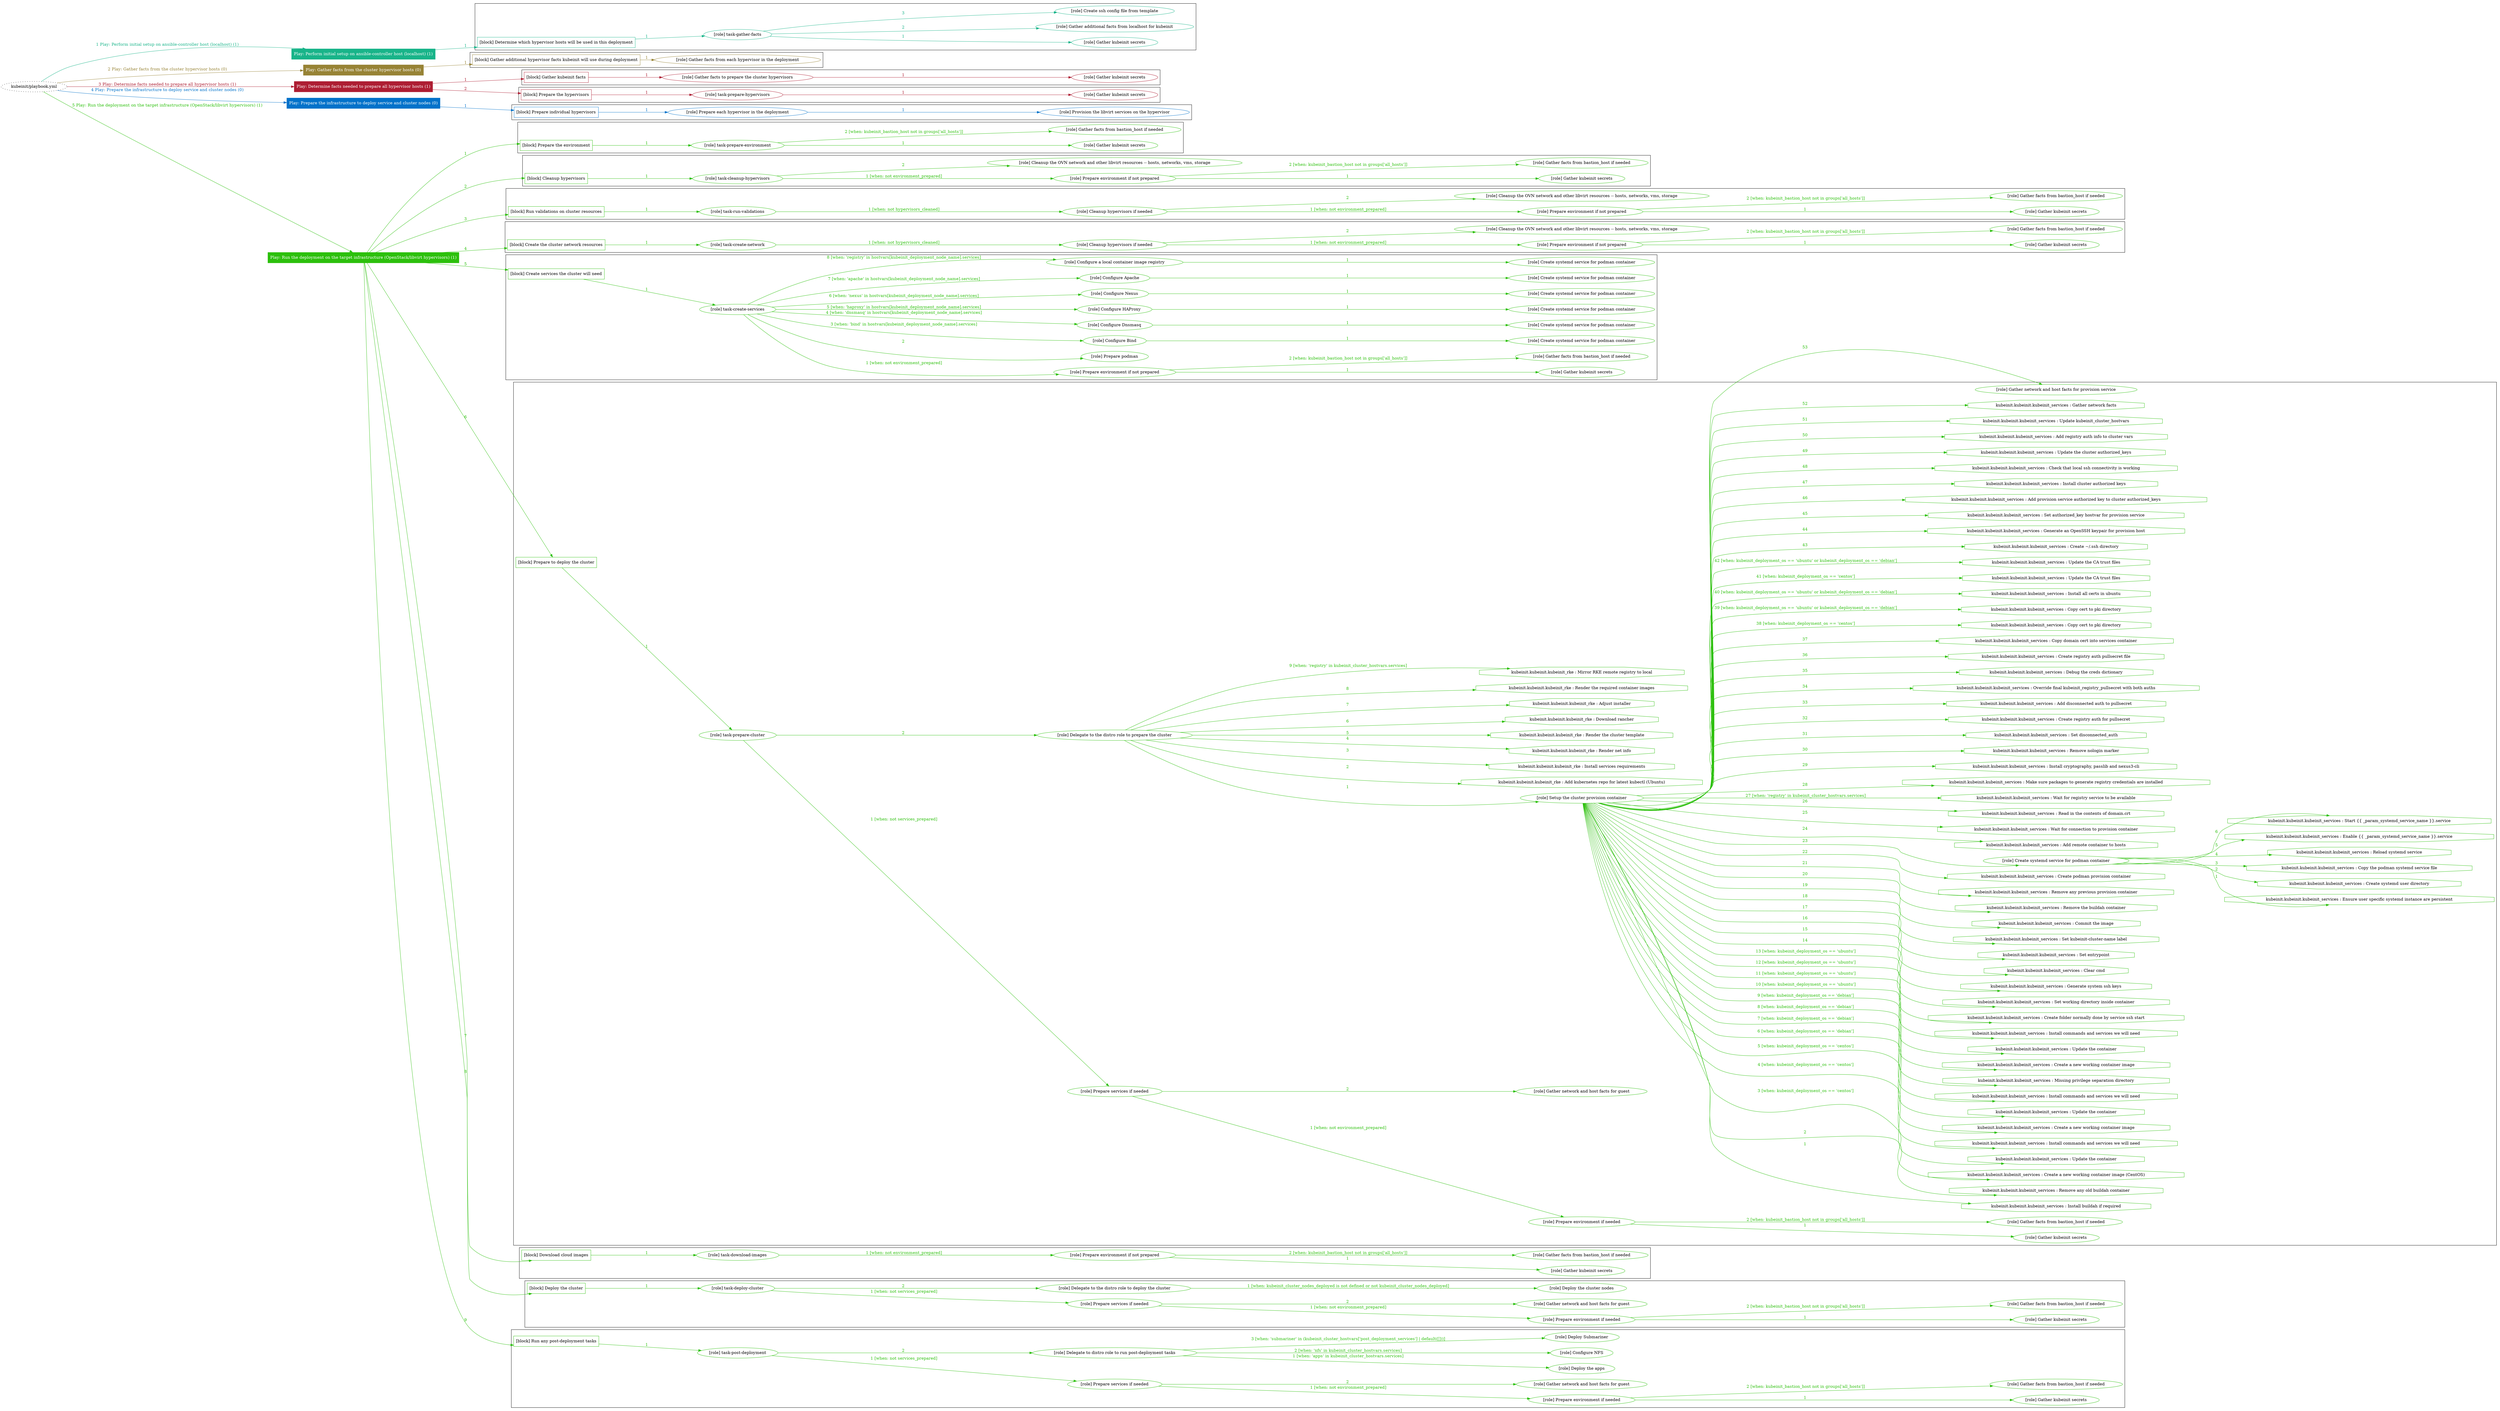 digraph {
	graph [concentrate=true ordering=in rankdir=LR ratio=fill]
	edge [esep=5 sep=10]
	"kubeinit/playbook.yml" [URL="/home/runner/work/kubeinit/kubeinit/kubeinit/playbook.yml" id=playbook_cf86a205 style=dotted]
	"kubeinit/playbook.yml" -> play_0b0b7a18 [label="1 Play: Perform initial setup on ansible-controller host (localhost) (1)" color="#18b489" fontcolor="#18b489" id=edge_play_0b0b7a18 labeltooltip="1 Play: Perform initial setup on ansible-controller host (localhost) (1)" tooltip="1 Play: Perform initial setup on ansible-controller host (localhost) (1)"]
	subgraph "Play: Perform initial setup on ansible-controller host (localhost) (1)" {
		play_0b0b7a18 [label="Play: Perform initial setup on ansible-controller host (localhost) (1)" URL="/home/runner/work/kubeinit/kubeinit/kubeinit/playbook.yml" color="#18b489" fontcolor="#ffffff" id=play_0b0b7a18 shape=box style=filled tooltip=localhost]
		play_0b0b7a18 -> block_7e0f0120 [label=1 color="#18b489" fontcolor="#18b489" id=edge_block_7e0f0120 labeltooltip=1 tooltip=1]
		subgraph cluster_block_7e0f0120 {
			block_7e0f0120 [label="[block] Determine which hypervisor hosts will be used in this deployment" URL="/home/runner/work/kubeinit/kubeinit/kubeinit/playbook.yml" color="#18b489" id=block_7e0f0120 labeltooltip="Determine which hypervisor hosts will be used in this deployment" shape=box tooltip="Determine which hypervisor hosts will be used in this deployment"]
			block_7e0f0120 -> role_dccc54fb [label="1 " color="#18b489" fontcolor="#18b489" id=edge_role_dccc54fb labeltooltip="1 " tooltip="1 "]
			subgraph "task-gather-facts" {
				role_dccc54fb [label="[role] task-gather-facts" URL="/home/runner/work/kubeinit/kubeinit/kubeinit/playbook.yml" color="#18b489" id=role_dccc54fb tooltip="task-gather-facts"]
				role_dccc54fb -> role_925329e9 [label="1 " color="#18b489" fontcolor="#18b489" id=edge_role_925329e9 labeltooltip="1 " tooltip="1 "]
				subgraph "Gather kubeinit secrets" {
					role_925329e9 [label="[role] Gather kubeinit secrets" URL="/home/runner/.ansible/collections/ansible_collections/kubeinit/kubeinit/roles/kubeinit_prepare/tasks/build_hypervisors_group.yml" color="#18b489" id=role_925329e9 tooltip="Gather kubeinit secrets"]
				}
				role_dccc54fb -> role_6e638df8 [label="2 " color="#18b489" fontcolor="#18b489" id=edge_role_6e638df8 labeltooltip="2 " tooltip="2 "]
				subgraph "Gather additional facts from localhost for kubeinit" {
					role_6e638df8 [label="[role] Gather additional facts from localhost for kubeinit" URL="/home/runner/.ansible/collections/ansible_collections/kubeinit/kubeinit/roles/kubeinit_prepare/tasks/build_hypervisors_group.yml" color="#18b489" id=role_6e638df8 tooltip="Gather additional facts from localhost for kubeinit"]
				}
				role_dccc54fb -> role_15020b48 [label="3 " color="#18b489" fontcolor="#18b489" id=edge_role_15020b48 labeltooltip="3 " tooltip="3 "]
				subgraph "Create ssh config file from template" {
					role_15020b48 [label="[role] Create ssh config file from template" URL="/home/runner/.ansible/collections/ansible_collections/kubeinit/kubeinit/roles/kubeinit_prepare/tasks/build_hypervisors_group.yml" color="#18b489" id=role_15020b48 tooltip="Create ssh config file from template"]
				}
			}
		}
	}
	"kubeinit/playbook.yml" -> play_2e297671 [label="2 Play: Gather facts from the cluster hypervisor hosts (0)" color="#978335" fontcolor="#978335" id=edge_play_2e297671 labeltooltip="2 Play: Gather facts from the cluster hypervisor hosts (0)" tooltip="2 Play: Gather facts from the cluster hypervisor hosts (0)"]
	subgraph "Play: Gather facts from the cluster hypervisor hosts (0)" {
		play_2e297671 [label="Play: Gather facts from the cluster hypervisor hosts (0)" URL="/home/runner/work/kubeinit/kubeinit/kubeinit/playbook.yml" color="#978335" fontcolor="#ffffff" id=play_2e297671 shape=box style=filled tooltip="Play: Gather facts from the cluster hypervisor hosts (0)"]
		play_2e297671 -> block_ef9af731 [label=1 color="#978335" fontcolor="#978335" id=edge_block_ef9af731 labeltooltip=1 tooltip=1]
		subgraph cluster_block_ef9af731 {
			block_ef9af731 [label="[block] Gather additional hypervisor facts kubeinit will use during deployment" URL="/home/runner/work/kubeinit/kubeinit/kubeinit/playbook.yml" color="#978335" id=block_ef9af731 labeltooltip="Gather additional hypervisor facts kubeinit will use during deployment" shape=box tooltip="Gather additional hypervisor facts kubeinit will use during deployment"]
			block_ef9af731 -> role_ac4f4359 [label="1 " color="#978335" fontcolor="#978335" id=edge_role_ac4f4359 labeltooltip="1 " tooltip="1 "]
			subgraph "Gather facts from each hypervisor in the deployment" {
				role_ac4f4359 [label="[role] Gather facts from each hypervisor in the deployment" URL="/home/runner/work/kubeinit/kubeinit/kubeinit/playbook.yml" color="#978335" id=role_ac4f4359 tooltip="Gather facts from each hypervisor in the deployment"]
			}
		}
	}
	"kubeinit/playbook.yml" -> play_7fc1a5e5 [label="3 Play: Determine facts needed to prepare all hypervisor hosts (1)" color="#ae1e33" fontcolor="#ae1e33" id=edge_play_7fc1a5e5 labeltooltip="3 Play: Determine facts needed to prepare all hypervisor hosts (1)" tooltip="3 Play: Determine facts needed to prepare all hypervisor hosts (1)"]
	subgraph "Play: Determine facts needed to prepare all hypervisor hosts (1)" {
		play_7fc1a5e5 [label="Play: Determine facts needed to prepare all hypervisor hosts (1)" URL="/home/runner/work/kubeinit/kubeinit/kubeinit/playbook.yml" color="#ae1e33" fontcolor="#ffffff" id=play_7fc1a5e5 shape=box style=filled tooltip=localhost]
		play_7fc1a5e5 -> block_5513794d [label=1 color="#ae1e33" fontcolor="#ae1e33" id=edge_block_5513794d labeltooltip=1 tooltip=1]
		subgraph cluster_block_5513794d {
			block_5513794d [label="[block] Gather kubeinit facts" URL="/home/runner/work/kubeinit/kubeinit/kubeinit/playbook.yml" color="#ae1e33" id=block_5513794d labeltooltip="Gather kubeinit facts" shape=box tooltip="Gather kubeinit facts"]
			block_5513794d -> role_9dbd22d8 [label="1 " color="#ae1e33" fontcolor="#ae1e33" id=edge_role_9dbd22d8 labeltooltip="1 " tooltip="1 "]
			subgraph "Gather facts to prepare the cluster hypervisors" {
				role_9dbd22d8 [label="[role] Gather facts to prepare the cluster hypervisors" URL="/home/runner/work/kubeinit/kubeinit/kubeinit/playbook.yml" color="#ae1e33" id=role_9dbd22d8 tooltip="Gather facts to prepare the cluster hypervisors"]
				role_9dbd22d8 -> role_102b0e41 [label="1 " color="#ae1e33" fontcolor="#ae1e33" id=edge_role_102b0e41 labeltooltip="1 " tooltip="1 "]
				subgraph "Gather kubeinit secrets" {
					role_102b0e41 [label="[role] Gather kubeinit secrets" URL="/home/runner/.ansible/collections/ansible_collections/kubeinit/kubeinit/roles/kubeinit_prepare/tasks/gather_kubeinit_facts.yml" color="#ae1e33" id=role_102b0e41 tooltip="Gather kubeinit secrets"]
				}
			}
		}
		play_7fc1a5e5 -> block_17064599 [label=2 color="#ae1e33" fontcolor="#ae1e33" id=edge_block_17064599 labeltooltip=2 tooltip=2]
		subgraph cluster_block_17064599 {
			block_17064599 [label="[block] Prepare the hypervisors" URL="/home/runner/work/kubeinit/kubeinit/kubeinit/playbook.yml" color="#ae1e33" id=block_17064599 labeltooltip="Prepare the hypervisors" shape=box tooltip="Prepare the hypervisors"]
			block_17064599 -> role_e388fd75 [label="1 " color="#ae1e33" fontcolor="#ae1e33" id=edge_role_e388fd75 labeltooltip="1 " tooltip="1 "]
			subgraph "task-prepare-hypervisors" {
				role_e388fd75 [label="[role] task-prepare-hypervisors" URL="/home/runner/work/kubeinit/kubeinit/kubeinit/playbook.yml" color="#ae1e33" id=role_e388fd75 tooltip="task-prepare-hypervisors"]
				role_e388fd75 -> role_29f80986 [label="1 " color="#ae1e33" fontcolor="#ae1e33" id=edge_role_29f80986 labeltooltip="1 " tooltip="1 "]
				subgraph "Gather kubeinit secrets" {
					role_29f80986 [label="[role] Gather kubeinit secrets" URL="/home/runner/.ansible/collections/ansible_collections/kubeinit/kubeinit/roles/kubeinit_prepare/tasks/gather_kubeinit_facts.yml" color="#ae1e33" id=role_29f80986 tooltip="Gather kubeinit secrets"]
				}
			}
		}
	}
	"kubeinit/playbook.yml" -> play_f6c926b2 [label="4 Play: Prepare the infrastructure to deploy service and cluster nodes (0)" color="#0272ca" fontcolor="#0272ca" id=edge_play_f6c926b2 labeltooltip="4 Play: Prepare the infrastructure to deploy service and cluster nodes (0)" tooltip="4 Play: Prepare the infrastructure to deploy service and cluster nodes (0)"]
	subgraph "Play: Prepare the infrastructure to deploy service and cluster nodes (0)" {
		play_f6c926b2 [label="Play: Prepare the infrastructure to deploy service and cluster nodes (0)" URL="/home/runner/work/kubeinit/kubeinit/kubeinit/playbook.yml" color="#0272ca" fontcolor="#ffffff" id=play_f6c926b2 shape=box style=filled tooltip="Play: Prepare the infrastructure to deploy service and cluster nodes (0)"]
		play_f6c926b2 -> block_3881c228 [label=1 color="#0272ca" fontcolor="#0272ca" id=edge_block_3881c228 labeltooltip=1 tooltip=1]
		subgraph cluster_block_3881c228 {
			block_3881c228 [label="[block] Prepare individual hypervisors" URL="/home/runner/work/kubeinit/kubeinit/kubeinit/playbook.yml" color="#0272ca" id=block_3881c228 labeltooltip="Prepare individual hypervisors" shape=box tooltip="Prepare individual hypervisors"]
			block_3881c228 -> role_314dc443 [label="1 " color="#0272ca" fontcolor="#0272ca" id=edge_role_314dc443 labeltooltip="1 " tooltip="1 "]
			subgraph "Prepare each hypervisor in the deployment" {
				role_314dc443 [label="[role] Prepare each hypervisor in the deployment" URL="/home/runner/work/kubeinit/kubeinit/kubeinit/playbook.yml" color="#0272ca" id=role_314dc443 tooltip="Prepare each hypervisor in the deployment"]
				role_314dc443 -> role_136563e0 [label="1 " color="#0272ca" fontcolor="#0272ca" id=edge_role_136563e0 labeltooltip="1 " tooltip="1 "]
				subgraph "Provision the libvirt services on the hypervisor" {
					role_136563e0 [label="[role] Provision the libvirt services on the hypervisor" URL="/home/runner/.ansible/collections/ansible_collections/kubeinit/kubeinit/roles/kubeinit_prepare/tasks/prepare_hypervisor.yml" color="#0272ca" id=role_136563e0 tooltip="Provision the libvirt services on the hypervisor"]
				}
			}
		}
	}
	"kubeinit/playbook.yml" -> play_9fe6f706 [label="5 Play: Run the deployment on the target infrastructure (OpenStack/libvirt hypervisors) (1)" color="#2cc00c" fontcolor="#2cc00c" id=edge_play_9fe6f706 labeltooltip="5 Play: Run the deployment on the target infrastructure (OpenStack/libvirt hypervisors) (1)" tooltip="5 Play: Run the deployment on the target infrastructure (OpenStack/libvirt hypervisors) (1)"]
	subgraph "Play: Run the deployment on the target infrastructure (OpenStack/libvirt hypervisors) (1)" {
		play_9fe6f706 [label="Play: Run the deployment on the target infrastructure (OpenStack/libvirt hypervisors) (1)" URL="/home/runner/work/kubeinit/kubeinit/kubeinit/playbook.yml" color="#2cc00c" fontcolor="#ffffff" id=play_9fe6f706 shape=box style=filled tooltip=localhost]
		play_9fe6f706 -> block_1392d12f [label=1 color="#2cc00c" fontcolor="#2cc00c" id=edge_block_1392d12f labeltooltip=1 tooltip=1]
		subgraph cluster_block_1392d12f {
			block_1392d12f [label="[block] Prepare the environment" URL="/home/runner/work/kubeinit/kubeinit/kubeinit/playbook.yml" color="#2cc00c" id=block_1392d12f labeltooltip="Prepare the environment" shape=box tooltip="Prepare the environment"]
			block_1392d12f -> role_412c151a [label="1 " color="#2cc00c" fontcolor="#2cc00c" id=edge_role_412c151a labeltooltip="1 " tooltip="1 "]
			subgraph "task-prepare-environment" {
				role_412c151a [label="[role] task-prepare-environment" URL="/home/runner/work/kubeinit/kubeinit/kubeinit/playbook.yml" color="#2cc00c" id=role_412c151a tooltip="task-prepare-environment"]
				role_412c151a -> role_91632cce [label="1 " color="#2cc00c" fontcolor="#2cc00c" id=edge_role_91632cce labeltooltip="1 " tooltip="1 "]
				subgraph "Gather kubeinit secrets" {
					role_91632cce [label="[role] Gather kubeinit secrets" URL="/home/runner/.ansible/collections/ansible_collections/kubeinit/kubeinit/roles/kubeinit_prepare/tasks/gather_kubeinit_facts.yml" color="#2cc00c" id=role_91632cce tooltip="Gather kubeinit secrets"]
				}
				role_412c151a -> role_980472ad [label="2 [when: kubeinit_bastion_host not in groups['all_hosts']]" color="#2cc00c" fontcolor="#2cc00c" id=edge_role_980472ad labeltooltip="2 [when: kubeinit_bastion_host not in groups['all_hosts']]" tooltip="2 [when: kubeinit_bastion_host not in groups['all_hosts']]"]
				subgraph "Gather facts from bastion_host if needed" {
					role_980472ad [label="[role] Gather facts from bastion_host if needed" URL="/home/runner/.ansible/collections/ansible_collections/kubeinit/kubeinit/roles/kubeinit_prepare/tasks/main.yml" color="#2cc00c" id=role_980472ad tooltip="Gather facts from bastion_host if needed"]
				}
			}
		}
		play_9fe6f706 -> block_96cc6575 [label=2 color="#2cc00c" fontcolor="#2cc00c" id=edge_block_96cc6575 labeltooltip=2 tooltip=2]
		subgraph cluster_block_96cc6575 {
			block_96cc6575 [label="[block] Cleanup hypervisors" URL="/home/runner/work/kubeinit/kubeinit/kubeinit/playbook.yml" color="#2cc00c" id=block_96cc6575 labeltooltip="Cleanup hypervisors" shape=box tooltip="Cleanup hypervisors"]
			block_96cc6575 -> role_2de904ee [label="1 " color="#2cc00c" fontcolor="#2cc00c" id=edge_role_2de904ee labeltooltip="1 " tooltip="1 "]
			subgraph "task-cleanup-hypervisors" {
				role_2de904ee [label="[role] task-cleanup-hypervisors" URL="/home/runner/work/kubeinit/kubeinit/kubeinit/playbook.yml" color="#2cc00c" id=role_2de904ee tooltip="task-cleanup-hypervisors"]
				role_2de904ee -> role_8208f276 [label="1 [when: not environment_prepared]" color="#2cc00c" fontcolor="#2cc00c" id=edge_role_8208f276 labeltooltip="1 [when: not environment_prepared]" tooltip="1 [when: not environment_prepared]"]
				subgraph "Prepare environment if not prepared" {
					role_8208f276 [label="[role] Prepare environment if not prepared" URL="/home/runner/.ansible/collections/ansible_collections/kubeinit/kubeinit/roles/kubeinit_libvirt/tasks/cleanup_hypervisors.yml" color="#2cc00c" id=role_8208f276 tooltip="Prepare environment if not prepared"]
					role_8208f276 -> role_e8b76407 [label="1 " color="#2cc00c" fontcolor="#2cc00c" id=edge_role_e8b76407 labeltooltip="1 " tooltip="1 "]
					subgraph "Gather kubeinit secrets" {
						role_e8b76407 [label="[role] Gather kubeinit secrets" URL="/home/runner/.ansible/collections/ansible_collections/kubeinit/kubeinit/roles/kubeinit_prepare/tasks/gather_kubeinit_facts.yml" color="#2cc00c" id=role_e8b76407 tooltip="Gather kubeinit secrets"]
					}
					role_8208f276 -> role_6741e40a [label="2 [when: kubeinit_bastion_host not in groups['all_hosts']]" color="#2cc00c" fontcolor="#2cc00c" id=edge_role_6741e40a labeltooltip="2 [when: kubeinit_bastion_host not in groups['all_hosts']]" tooltip="2 [when: kubeinit_bastion_host not in groups['all_hosts']]"]
					subgraph "Gather facts from bastion_host if needed" {
						role_6741e40a [label="[role] Gather facts from bastion_host if needed" URL="/home/runner/.ansible/collections/ansible_collections/kubeinit/kubeinit/roles/kubeinit_prepare/tasks/main.yml" color="#2cc00c" id=role_6741e40a tooltip="Gather facts from bastion_host if needed"]
					}
				}
				role_2de904ee -> role_d31d6380 [label="2 " color="#2cc00c" fontcolor="#2cc00c" id=edge_role_d31d6380 labeltooltip="2 " tooltip="2 "]
				subgraph "Cleanup the OVN network and other libvirt resources -- hosts, networks, vms, storage" {
					role_d31d6380 [label="[role] Cleanup the OVN network and other libvirt resources -- hosts, networks, vms, storage" URL="/home/runner/.ansible/collections/ansible_collections/kubeinit/kubeinit/roles/kubeinit_libvirt/tasks/cleanup_hypervisors.yml" color="#2cc00c" id=role_d31d6380 tooltip="Cleanup the OVN network and other libvirt resources -- hosts, networks, vms, storage"]
				}
			}
		}
		play_9fe6f706 -> block_15309f47 [label=3 color="#2cc00c" fontcolor="#2cc00c" id=edge_block_15309f47 labeltooltip=3 tooltip=3]
		subgraph cluster_block_15309f47 {
			block_15309f47 [label="[block] Run validations on cluster resources" URL="/home/runner/work/kubeinit/kubeinit/kubeinit/playbook.yml" color="#2cc00c" id=block_15309f47 labeltooltip="Run validations on cluster resources" shape=box tooltip="Run validations on cluster resources"]
			block_15309f47 -> role_333f0b36 [label="1 " color="#2cc00c" fontcolor="#2cc00c" id=edge_role_333f0b36 labeltooltip="1 " tooltip="1 "]
			subgraph "task-run-validations" {
				role_333f0b36 [label="[role] task-run-validations" URL="/home/runner/work/kubeinit/kubeinit/kubeinit/playbook.yml" color="#2cc00c" id=role_333f0b36 tooltip="task-run-validations"]
				role_333f0b36 -> role_977675fa [label="1 [when: not hypervisors_cleaned]" color="#2cc00c" fontcolor="#2cc00c" id=edge_role_977675fa labeltooltip="1 [when: not hypervisors_cleaned]" tooltip="1 [when: not hypervisors_cleaned]"]
				subgraph "Cleanup hypervisors if needed" {
					role_977675fa [label="[role] Cleanup hypervisors if needed" URL="/home/runner/.ansible/collections/ansible_collections/kubeinit/kubeinit/roles/kubeinit_validations/tasks/main.yml" color="#2cc00c" id=role_977675fa tooltip="Cleanup hypervisors if needed"]
					role_977675fa -> role_4f645759 [label="1 [when: not environment_prepared]" color="#2cc00c" fontcolor="#2cc00c" id=edge_role_4f645759 labeltooltip="1 [when: not environment_prepared]" tooltip="1 [when: not environment_prepared]"]
					subgraph "Prepare environment if not prepared" {
						role_4f645759 [label="[role] Prepare environment if not prepared" URL="/home/runner/.ansible/collections/ansible_collections/kubeinit/kubeinit/roles/kubeinit_libvirt/tasks/cleanup_hypervisors.yml" color="#2cc00c" id=role_4f645759 tooltip="Prepare environment if not prepared"]
						role_4f645759 -> role_9d8eff0e [label="1 " color="#2cc00c" fontcolor="#2cc00c" id=edge_role_9d8eff0e labeltooltip="1 " tooltip="1 "]
						subgraph "Gather kubeinit secrets" {
							role_9d8eff0e [label="[role] Gather kubeinit secrets" URL="/home/runner/.ansible/collections/ansible_collections/kubeinit/kubeinit/roles/kubeinit_prepare/tasks/gather_kubeinit_facts.yml" color="#2cc00c" id=role_9d8eff0e tooltip="Gather kubeinit secrets"]
						}
						role_4f645759 -> role_67657435 [label="2 [when: kubeinit_bastion_host not in groups['all_hosts']]" color="#2cc00c" fontcolor="#2cc00c" id=edge_role_67657435 labeltooltip="2 [when: kubeinit_bastion_host not in groups['all_hosts']]" tooltip="2 [when: kubeinit_bastion_host not in groups['all_hosts']]"]
						subgraph "Gather facts from bastion_host if needed" {
							role_67657435 [label="[role] Gather facts from bastion_host if needed" URL="/home/runner/.ansible/collections/ansible_collections/kubeinit/kubeinit/roles/kubeinit_prepare/tasks/main.yml" color="#2cc00c" id=role_67657435 tooltip="Gather facts from bastion_host if needed"]
						}
					}
					role_977675fa -> role_6f81f0eb [label="2 " color="#2cc00c" fontcolor="#2cc00c" id=edge_role_6f81f0eb labeltooltip="2 " tooltip="2 "]
					subgraph "Cleanup the OVN network and other libvirt resources -- hosts, networks, vms, storage" {
						role_6f81f0eb [label="[role] Cleanup the OVN network and other libvirt resources -- hosts, networks, vms, storage" URL="/home/runner/.ansible/collections/ansible_collections/kubeinit/kubeinit/roles/kubeinit_libvirt/tasks/cleanup_hypervisors.yml" color="#2cc00c" id=role_6f81f0eb tooltip="Cleanup the OVN network and other libvirt resources -- hosts, networks, vms, storage"]
					}
				}
			}
		}
		play_9fe6f706 -> block_72d62817 [label=4 color="#2cc00c" fontcolor="#2cc00c" id=edge_block_72d62817 labeltooltip=4 tooltip=4]
		subgraph cluster_block_72d62817 {
			block_72d62817 [label="[block] Create the cluster network resources" URL="/home/runner/work/kubeinit/kubeinit/kubeinit/playbook.yml" color="#2cc00c" id=block_72d62817 labeltooltip="Create the cluster network resources" shape=box tooltip="Create the cluster network resources"]
			block_72d62817 -> role_aedce23d [label="1 " color="#2cc00c" fontcolor="#2cc00c" id=edge_role_aedce23d labeltooltip="1 " tooltip="1 "]
			subgraph "task-create-network" {
				role_aedce23d [label="[role] task-create-network" URL="/home/runner/work/kubeinit/kubeinit/kubeinit/playbook.yml" color="#2cc00c" id=role_aedce23d tooltip="task-create-network"]
				role_aedce23d -> role_8f9b1710 [label="1 [when: not hypervisors_cleaned]" color="#2cc00c" fontcolor="#2cc00c" id=edge_role_8f9b1710 labeltooltip="1 [when: not hypervisors_cleaned]" tooltip="1 [when: not hypervisors_cleaned]"]
				subgraph "Cleanup hypervisors if needed" {
					role_8f9b1710 [label="[role] Cleanup hypervisors if needed" URL="/home/runner/.ansible/collections/ansible_collections/kubeinit/kubeinit/roles/kubeinit_libvirt/tasks/create_network.yml" color="#2cc00c" id=role_8f9b1710 tooltip="Cleanup hypervisors if needed"]
					role_8f9b1710 -> role_6c664ef7 [label="1 [when: not environment_prepared]" color="#2cc00c" fontcolor="#2cc00c" id=edge_role_6c664ef7 labeltooltip="1 [when: not environment_prepared]" tooltip="1 [when: not environment_prepared]"]
					subgraph "Prepare environment if not prepared" {
						role_6c664ef7 [label="[role] Prepare environment if not prepared" URL="/home/runner/.ansible/collections/ansible_collections/kubeinit/kubeinit/roles/kubeinit_libvirt/tasks/cleanup_hypervisors.yml" color="#2cc00c" id=role_6c664ef7 tooltip="Prepare environment if not prepared"]
						role_6c664ef7 -> role_44785597 [label="1 " color="#2cc00c" fontcolor="#2cc00c" id=edge_role_44785597 labeltooltip="1 " tooltip="1 "]
						subgraph "Gather kubeinit secrets" {
							role_44785597 [label="[role] Gather kubeinit secrets" URL="/home/runner/.ansible/collections/ansible_collections/kubeinit/kubeinit/roles/kubeinit_prepare/tasks/gather_kubeinit_facts.yml" color="#2cc00c" id=role_44785597 tooltip="Gather kubeinit secrets"]
						}
						role_6c664ef7 -> role_97552eba [label="2 [when: kubeinit_bastion_host not in groups['all_hosts']]" color="#2cc00c" fontcolor="#2cc00c" id=edge_role_97552eba labeltooltip="2 [when: kubeinit_bastion_host not in groups['all_hosts']]" tooltip="2 [when: kubeinit_bastion_host not in groups['all_hosts']]"]
						subgraph "Gather facts from bastion_host if needed" {
							role_97552eba [label="[role] Gather facts from bastion_host if needed" URL="/home/runner/.ansible/collections/ansible_collections/kubeinit/kubeinit/roles/kubeinit_prepare/tasks/main.yml" color="#2cc00c" id=role_97552eba tooltip="Gather facts from bastion_host if needed"]
						}
					}
					role_8f9b1710 -> role_5b94bdad [label="2 " color="#2cc00c" fontcolor="#2cc00c" id=edge_role_5b94bdad labeltooltip="2 " tooltip="2 "]
					subgraph "Cleanup the OVN network and other libvirt resources -- hosts, networks, vms, storage" {
						role_5b94bdad [label="[role] Cleanup the OVN network and other libvirt resources -- hosts, networks, vms, storage" URL="/home/runner/.ansible/collections/ansible_collections/kubeinit/kubeinit/roles/kubeinit_libvirt/tasks/cleanup_hypervisors.yml" color="#2cc00c" id=role_5b94bdad tooltip="Cleanup the OVN network and other libvirt resources -- hosts, networks, vms, storage"]
					}
				}
			}
		}
		play_9fe6f706 -> block_ffeb2599 [label=5 color="#2cc00c" fontcolor="#2cc00c" id=edge_block_ffeb2599 labeltooltip=5 tooltip=5]
		subgraph cluster_block_ffeb2599 {
			block_ffeb2599 [label="[block] Create services the cluster will need" URL="/home/runner/work/kubeinit/kubeinit/kubeinit/playbook.yml" color="#2cc00c" id=block_ffeb2599 labeltooltip="Create services the cluster will need" shape=box tooltip="Create services the cluster will need"]
			block_ffeb2599 -> role_6ac22eea [label="1 " color="#2cc00c" fontcolor="#2cc00c" id=edge_role_6ac22eea labeltooltip="1 " tooltip="1 "]
			subgraph "task-create-services" {
				role_6ac22eea [label="[role] task-create-services" URL="/home/runner/work/kubeinit/kubeinit/kubeinit/playbook.yml" color="#2cc00c" id=role_6ac22eea tooltip="task-create-services"]
				role_6ac22eea -> role_c1e164e2 [label="1 [when: not environment_prepared]" color="#2cc00c" fontcolor="#2cc00c" id=edge_role_c1e164e2 labeltooltip="1 [when: not environment_prepared]" tooltip="1 [when: not environment_prepared]"]
				subgraph "Prepare environment if not prepared" {
					role_c1e164e2 [label="[role] Prepare environment if not prepared" URL="/home/runner/.ansible/collections/ansible_collections/kubeinit/kubeinit/roles/kubeinit_services/tasks/main.yml" color="#2cc00c" id=role_c1e164e2 tooltip="Prepare environment if not prepared"]
					role_c1e164e2 -> role_9b0f162f [label="1 " color="#2cc00c" fontcolor="#2cc00c" id=edge_role_9b0f162f labeltooltip="1 " tooltip="1 "]
					subgraph "Gather kubeinit secrets" {
						role_9b0f162f [label="[role] Gather kubeinit secrets" URL="/home/runner/.ansible/collections/ansible_collections/kubeinit/kubeinit/roles/kubeinit_prepare/tasks/gather_kubeinit_facts.yml" color="#2cc00c" id=role_9b0f162f tooltip="Gather kubeinit secrets"]
					}
					role_c1e164e2 -> role_c06b37b3 [label="2 [when: kubeinit_bastion_host not in groups['all_hosts']]" color="#2cc00c" fontcolor="#2cc00c" id=edge_role_c06b37b3 labeltooltip="2 [when: kubeinit_bastion_host not in groups['all_hosts']]" tooltip="2 [when: kubeinit_bastion_host not in groups['all_hosts']]"]
					subgraph "Gather facts from bastion_host if needed" {
						role_c06b37b3 [label="[role] Gather facts from bastion_host if needed" URL="/home/runner/.ansible/collections/ansible_collections/kubeinit/kubeinit/roles/kubeinit_prepare/tasks/main.yml" color="#2cc00c" id=role_c06b37b3 tooltip="Gather facts from bastion_host if needed"]
					}
				}
				role_6ac22eea -> role_eab0e970 [label="2 " color="#2cc00c" fontcolor="#2cc00c" id=edge_role_eab0e970 labeltooltip="2 " tooltip="2 "]
				subgraph "Prepare podman" {
					role_eab0e970 [label="[role] Prepare podman" URL="/home/runner/.ansible/collections/ansible_collections/kubeinit/kubeinit/roles/kubeinit_services/tasks/00_create_service_pod.yml" color="#2cc00c" id=role_eab0e970 tooltip="Prepare podman"]
				}
				role_6ac22eea -> role_a30d9803 [label="3 [when: 'bind' in hostvars[kubeinit_deployment_node_name].services]" color="#2cc00c" fontcolor="#2cc00c" id=edge_role_a30d9803 labeltooltip="3 [when: 'bind' in hostvars[kubeinit_deployment_node_name].services]" tooltip="3 [when: 'bind' in hostvars[kubeinit_deployment_node_name].services]"]
				subgraph "Configure Bind" {
					role_a30d9803 [label="[role] Configure Bind" URL="/home/runner/.ansible/collections/ansible_collections/kubeinit/kubeinit/roles/kubeinit_services/tasks/start_services_containers.yml" color="#2cc00c" id=role_a30d9803 tooltip="Configure Bind"]
					role_a30d9803 -> role_7cd83b5d [label="1 " color="#2cc00c" fontcolor="#2cc00c" id=edge_role_7cd83b5d labeltooltip="1 " tooltip="1 "]
					subgraph "Create systemd service for podman container" {
						role_7cd83b5d [label="[role] Create systemd service for podman container" URL="/home/runner/.ansible/collections/ansible_collections/kubeinit/kubeinit/roles/kubeinit_bind/tasks/main.yml" color="#2cc00c" id=role_7cd83b5d tooltip="Create systemd service for podman container"]
					}
				}
				role_6ac22eea -> role_ada8cbfd [label="4 [when: 'dnsmasq' in hostvars[kubeinit_deployment_node_name].services]" color="#2cc00c" fontcolor="#2cc00c" id=edge_role_ada8cbfd labeltooltip="4 [when: 'dnsmasq' in hostvars[kubeinit_deployment_node_name].services]" tooltip="4 [when: 'dnsmasq' in hostvars[kubeinit_deployment_node_name].services]"]
				subgraph "Configure Dnsmasq" {
					role_ada8cbfd [label="[role] Configure Dnsmasq" URL="/home/runner/.ansible/collections/ansible_collections/kubeinit/kubeinit/roles/kubeinit_services/tasks/start_services_containers.yml" color="#2cc00c" id=role_ada8cbfd tooltip="Configure Dnsmasq"]
					role_ada8cbfd -> role_922d867e [label="1 " color="#2cc00c" fontcolor="#2cc00c" id=edge_role_922d867e labeltooltip="1 " tooltip="1 "]
					subgraph "Create systemd service for podman container" {
						role_922d867e [label="[role] Create systemd service for podman container" URL="/home/runner/.ansible/collections/ansible_collections/kubeinit/kubeinit/roles/kubeinit_dnsmasq/tasks/main.yml" color="#2cc00c" id=role_922d867e tooltip="Create systemd service for podman container"]
					}
				}
				role_6ac22eea -> role_ba46d145 [label="5 [when: 'haproxy' in hostvars[kubeinit_deployment_node_name].services]" color="#2cc00c" fontcolor="#2cc00c" id=edge_role_ba46d145 labeltooltip="5 [when: 'haproxy' in hostvars[kubeinit_deployment_node_name].services]" tooltip="5 [when: 'haproxy' in hostvars[kubeinit_deployment_node_name].services]"]
				subgraph "Configure HAProxy" {
					role_ba46d145 [label="[role] Configure HAProxy" URL="/home/runner/.ansible/collections/ansible_collections/kubeinit/kubeinit/roles/kubeinit_services/tasks/start_services_containers.yml" color="#2cc00c" id=role_ba46d145 tooltip="Configure HAProxy"]
					role_ba46d145 -> role_b4f39f2a [label="1 " color="#2cc00c" fontcolor="#2cc00c" id=edge_role_b4f39f2a labeltooltip="1 " tooltip="1 "]
					subgraph "Create systemd service for podman container" {
						role_b4f39f2a [label="[role] Create systemd service for podman container" URL="/home/runner/.ansible/collections/ansible_collections/kubeinit/kubeinit/roles/kubeinit_haproxy/tasks/main.yml" color="#2cc00c" id=role_b4f39f2a tooltip="Create systemd service for podman container"]
					}
				}
				role_6ac22eea -> role_aabfaf9e [label="6 [when: 'nexus' in hostvars[kubeinit_deployment_node_name].services]" color="#2cc00c" fontcolor="#2cc00c" id=edge_role_aabfaf9e labeltooltip="6 [when: 'nexus' in hostvars[kubeinit_deployment_node_name].services]" tooltip="6 [when: 'nexus' in hostvars[kubeinit_deployment_node_name].services]"]
				subgraph "Configure Nexus" {
					role_aabfaf9e [label="[role] Configure Nexus" URL="/home/runner/.ansible/collections/ansible_collections/kubeinit/kubeinit/roles/kubeinit_services/tasks/start_services_containers.yml" color="#2cc00c" id=role_aabfaf9e tooltip="Configure Nexus"]
					role_aabfaf9e -> role_5ec43a8f [label="1 " color="#2cc00c" fontcolor="#2cc00c" id=edge_role_5ec43a8f labeltooltip="1 " tooltip="1 "]
					subgraph "Create systemd service for podman container" {
						role_5ec43a8f [label="[role] Create systemd service for podman container" URL="/home/runner/.ansible/collections/ansible_collections/kubeinit/kubeinit/roles/kubeinit_nexus/tasks/main.yml" color="#2cc00c" id=role_5ec43a8f tooltip="Create systemd service for podman container"]
					}
				}
				role_6ac22eea -> role_e68db2bd [label="7 [when: 'apache' in hostvars[kubeinit_deployment_node_name].services]" color="#2cc00c" fontcolor="#2cc00c" id=edge_role_e68db2bd labeltooltip="7 [when: 'apache' in hostvars[kubeinit_deployment_node_name].services]" tooltip="7 [when: 'apache' in hostvars[kubeinit_deployment_node_name].services]"]
				subgraph "Configure Apache" {
					role_e68db2bd [label="[role] Configure Apache" URL="/home/runner/.ansible/collections/ansible_collections/kubeinit/kubeinit/roles/kubeinit_services/tasks/start_services_containers.yml" color="#2cc00c" id=role_e68db2bd tooltip="Configure Apache"]
					role_e68db2bd -> role_7289a2cd [label="1 " color="#2cc00c" fontcolor="#2cc00c" id=edge_role_7289a2cd labeltooltip="1 " tooltip="1 "]
					subgraph "Create systemd service for podman container" {
						role_7289a2cd [label="[role] Create systemd service for podman container" URL="/home/runner/.ansible/collections/ansible_collections/kubeinit/kubeinit/roles/kubeinit_apache/tasks/main.yml" color="#2cc00c" id=role_7289a2cd tooltip="Create systemd service for podman container"]
					}
				}
				role_6ac22eea -> role_1dcdd229 [label="8 [when: 'registry' in hostvars[kubeinit_deployment_node_name].services]" color="#2cc00c" fontcolor="#2cc00c" id=edge_role_1dcdd229 labeltooltip="8 [when: 'registry' in hostvars[kubeinit_deployment_node_name].services]" tooltip="8 [when: 'registry' in hostvars[kubeinit_deployment_node_name].services]"]
				subgraph "Configure a local container image registry" {
					role_1dcdd229 [label="[role] Configure a local container image registry" URL="/home/runner/.ansible/collections/ansible_collections/kubeinit/kubeinit/roles/kubeinit_services/tasks/start_services_containers.yml" color="#2cc00c" id=role_1dcdd229 tooltip="Configure a local container image registry"]
					role_1dcdd229 -> role_31ec40cd [label="1 " color="#2cc00c" fontcolor="#2cc00c" id=edge_role_31ec40cd labeltooltip="1 " tooltip="1 "]
					subgraph "Create systemd service for podman container" {
						role_31ec40cd [label="[role] Create systemd service for podman container" URL="/home/runner/.ansible/collections/ansible_collections/kubeinit/kubeinit/roles/kubeinit_registry/tasks/main.yml" color="#2cc00c" id=role_31ec40cd tooltip="Create systemd service for podman container"]
					}
				}
			}
		}
		play_9fe6f706 -> block_b72e8b95 [label=6 color="#2cc00c" fontcolor="#2cc00c" id=edge_block_b72e8b95 labeltooltip=6 tooltip=6]
		subgraph cluster_block_b72e8b95 {
			block_b72e8b95 [label="[block] Prepare to deploy the cluster" URL="/home/runner/work/kubeinit/kubeinit/kubeinit/playbook.yml" color="#2cc00c" id=block_b72e8b95 labeltooltip="Prepare to deploy the cluster" shape=box tooltip="Prepare to deploy the cluster"]
			block_b72e8b95 -> role_435ca18a [label="1 " color="#2cc00c" fontcolor="#2cc00c" id=edge_role_435ca18a labeltooltip="1 " tooltip="1 "]
			subgraph "task-prepare-cluster" {
				role_435ca18a [label="[role] task-prepare-cluster" URL="/home/runner/work/kubeinit/kubeinit/kubeinit/playbook.yml" color="#2cc00c" id=role_435ca18a tooltip="task-prepare-cluster"]
				role_435ca18a -> role_e8ca2ce3 [label="1 [when: not services_prepared]" color="#2cc00c" fontcolor="#2cc00c" id=edge_role_e8ca2ce3 labeltooltip="1 [when: not services_prepared]" tooltip="1 [when: not services_prepared]"]
				subgraph "Prepare services if needed" {
					role_e8ca2ce3 [label="[role] Prepare services if needed" URL="/home/runner/.ansible/collections/ansible_collections/kubeinit/kubeinit/roles/kubeinit_prepare/tasks/prepare_cluster.yml" color="#2cc00c" id=role_e8ca2ce3 tooltip="Prepare services if needed"]
					role_e8ca2ce3 -> role_a46e590d [label="1 [when: not environment_prepared]" color="#2cc00c" fontcolor="#2cc00c" id=edge_role_a46e590d labeltooltip="1 [when: not environment_prepared]" tooltip="1 [when: not environment_prepared]"]
					subgraph "Prepare environment if needed" {
						role_a46e590d [label="[role] Prepare environment if needed" URL="/home/runner/.ansible/collections/ansible_collections/kubeinit/kubeinit/roles/kubeinit_services/tasks/prepare_services.yml" color="#2cc00c" id=role_a46e590d tooltip="Prepare environment if needed"]
						role_a46e590d -> role_bb526924 [label="1 " color="#2cc00c" fontcolor="#2cc00c" id=edge_role_bb526924 labeltooltip="1 " tooltip="1 "]
						subgraph "Gather kubeinit secrets" {
							role_bb526924 [label="[role] Gather kubeinit secrets" URL="/home/runner/.ansible/collections/ansible_collections/kubeinit/kubeinit/roles/kubeinit_prepare/tasks/gather_kubeinit_facts.yml" color="#2cc00c" id=role_bb526924 tooltip="Gather kubeinit secrets"]
						}
						role_a46e590d -> role_051d9ed1 [label="2 [when: kubeinit_bastion_host not in groups['all_hosts']]" color="#2cc00c" fontcolor="#2cc00c" id=edge_role_051d9ed1 labeltooltip="2 [when: kubeinit_bastion_host not in groups['all_hosts']]" tooltip="2 [when: kubeinit_bastion_host not in groups['all_hosts']]"]
						subgraph "Gather facts from bastion_host if needed" {
							role_051d9ed1 [label="[role] Gather facts from bastion_host if needed" URL="/home/runner/.ansible/collections/ansible_collections/kubeinit/kubeinit/roles/kubeinit_prepare/tasks/main.yml" color="#2cc00c" id=role_051d9ed1 tooltip="Gather facts from bastion_host if needed"]
						}
					}
					role_e8ca2ce3 -> role_474aba93 [label="2 " color="#2cc00c" fontcolor="#2cc00c" id=edge_role_474aba93 labeltooltip="2 " tooltip="2 "]
					subgraph "Gather network and host facts for guest" {
						role_474aba93 [label="[role] Gather network and host facts for guest" URL="/home/runner/.ansible/collections/ansible_collections/kubeinit/kubeinit/roles/kubeinit_services/tasks/prepare_services.yml" color="#2cc00c" id=role_474aba93 tooltip="Gather network and host facts for guest"]
					}
				}
				role_435ca18a -> role_2c7b5d62 [label="2 " color="#2cc00c" fontcolor="#2cc00c" id=edge_role_2c7b5d62 labeltooltip="2 " tooltip="2 "]
				subgraph "Delegate to the distro role to prepare the cluster" {
					role_2c7b5d62 [label="[role] Delegate to the distro role to prepare the cluster" URL="/home/runner/.ansible/collections/ansible_collections/kubeinit/kubeinit/roles/kubeinit_prepare/tasks/prepare_cluster.yml" color="#2cc00c" id=role_2c7b5d62 tooltip="Delegate to the distro role to prepare the cluster"]
					role_2c7b5d62 -> role_d5b9428e [label="1 " color="#2cc00c" fontcolor="#2cc00c" id=edge_role_d5b9428e labeltooltip="1 " tooltip="1 "]
					subgraph "Setup the cluster provision container" {
						role_d5b9428e [label="[role] Setup the cluster provision container" URL="/home/runner/.ansible/collections/ansible_collections/kubeinit/kubeinit/roles/kubeinit_rke/tasks/prepare_cluster.yml" color="#2cc00c" id=role_d5b9428e tooltip="Setup the cluster provision container"]
						task_c65a30e0 [label="kubeinit.kubeinit.kubeinit_services : Install buildah if required" URL="/home/runner/.ansible/collections/ansible_collections/kubeinit/kubeinit/roles/kubeinit_services/tasks/create_provision_container.yml" color="#2cc00c" id=task_c65a30e0 shape=octagon tooltip="kubeinit.kubeinit.kubeinit_services : Install buildah if required"]
						role_d5b9428e -> task_c65a30e0 [label="1 " color="#2cc00c" fontcolor="#2cc00c" id=edge_task_c65a30e0 labeltooltip="1 " tooltip="1 "]
						task_92bad854 [label="kubeinit.kubeinit.kubeinit_services : Remove any old buildah container" URL="/home/runner/.ansible/collections/ansible_collections/kubeinit/kubeinit/roles/kubeinit_services/tasks/create_provision_container.yml" color="#2cc00c" id=task_92bad854 shape=octagon tooltip="kubeinit.kubeinit.kubeinit_services : Remove any old buildah container"]
						role_d5b9428e -> task_92bad854 [label="2 " color="#2cc00c" fontcolor="#2cc00c" id=edge_task_92bad854 labeltooltip="2 " tooltip="2 "]
						task_22206c89 [label="kubeinit.kubeinit.kubeinit_services : Create a new working container image (CentOS)" URL="/home/runner/.ansible/collections/ansible_collections/kubeinit/kubeinit/roles/kubeinit_services/tasks/create_provision_container.yml" color="#2cc00c" id=task_22206c89 shape=octagon tooltip="kubeinit.kubeinit.kubeinit_services : Create a new working container image (CentOS)"]
						role_d5b9428e -> task_22206c89 [label="3 [when: kubeinit_deployment_os == 'centos']" color="#2cc00c" fontcolor="#2cc00c" id=edge_task_22206c89 labeltooltip="3 [when: kubeinit_deployment_os == 'centos']" tooltip="3 [when: kubeinit_deployment_os == 'centos']"]
						task_9c9001f6 [label="kubeinit.kubeinit.kubeinit_services : Update the container" URL="/home/runner/.ansible/collections/ansible_collections/kubeinit/kubeinit/roles/kubeinit_services/tasks/create_provision_container.yml" color="#2cc00c" id=task_9c9001f6 shape=octagon tooltip="kubeinit.kubeinit.kubeinit_services : Update the container"]
						role_d5b9428e -> task_9c9001f6 [label="4 [when: kubeinit_deployment_os == 'centos']" color="#2cc00c" fontcolor="#2cc00c" id=edge_task_9c9001f6 labeltooltip="4 [when: kubeinit_deployment_os == 'centos']" tooltip="4 [when: kubeinit_deployment_os == 'centos']"]
						task_90bd7611 [label="kubeinit.kubeinit.kubeinit_services : Install commands and services we will need" URL="/home/runner/.ansible/collections/ansible_collections/kubeinit/kubeinit/roles/kubeinit_services/tasks/create_provision_container.yml" color="#2cc00c" id=task_90bd7611 shape=octagon tooltip="kubeinit.kubeinit.kubeinit_services : Install commands and services we will need"]
						role_d5b9428e -> task_90bd7611 [label="5 [when: kubeinit_deployment_os == 'centos']" color="#2cc00c" fontcolor="#2cc00c" id=edge_task_90bd7611 labeltooltip="5 [when: kubeinit_deployment_os == 'centos']" tooltip="5 [when: kubeinit_deployment_os == 'centos']"]
						task_0492a454 [label="kubeinit.kubeinit.kubeinit_services : Create a new working container image" URL="/home/runner/.ansible/collections/ansible_collections/kubeinit/kubeinit/roles/kubeinit_services/tasks/create_provision_container.yml" color="#2cc00c" id=task_0492a454 shape=octagon tooltip="kubeinit.kubeinit.kubeinit_services : Create a new working container image"]
						role_d5b9428e -> task_0492a454 [label="6 [when: kubeinit_deployment_os == 'debian']" color="#2cc00c" fontcolor="#2cc00c" id=edge_task_0492a454 labeltooltip="6 [when: kubeinit_deployment_os == 'debian']" tooltip="6 [when: kubeinit_deployment_os == 'debian']"]
						task_960ab31b [label="kubeinit.kubeinit.kubeinit_services : Update the container" URL="/home/runner/.ansible/collections/ansible_collections/kubeinit/kubeinit/roles/kubeinit_services/tasks/create_provision_container.yml" color="#2cc00c" id=task_960ab31b shape=octagon tooltip="kubeinit.kubeinit.kubeinit_services : Update the container"]
						role_d5b9428e -> task_960ab31b [label="7 [when: kubeinit_deployment_os == 'debian']" color="#2cc00c" fontcolor="#2cc00c" id=edge_task_960ab31b labeltooltip="7 [when: kubeinit_deployment_os == 'debian']" tooltip="7 [when: kubeinit_deployment_os == 'debian']"]
						task_d6727cb0 [label="kubeinit.kubeinit.kubeinit_services : Install commands and services we will need" URL="/home/runner/.ansible/collections/ansible_collections/kubeinit/kubeinit/roles/kubeinit_services/tasks/create_provision_container.yml" color="#2cc00c" id=task_d6727cb0 shape=octagon tooltip="kubeinit.kubeinit.kubeinit_services : Install commands and services we will need"]
						role_d5b9428e -> task_d6727cb0 [label="8 [when: kubeinit_deployment_os == 'debian']" color="#2cc00c" fontcolor="#2cc00c" id=edge_task_d6727cb0 labeltooltip="8 [when: kubeinit_deployment_os == 'debian']" tooltip="8 [when: kubeinit_deployment_os == 'debian']"]
						task_641e8f81 [label="kubeinit.kubeinit.kubeinit_services : Missing privilege separation directory" URL="/home/runner/.ansible/collections/ansible_collections/kubeinit/kubeinit/roles/kubeinit_services/tasks/create_provision_container.yml" color="#2cc00c" id=task_641e8f81 shape=octagon tooltip="kubeinit.kubeinit.kubeinit_services : Missing privilege separation directory"]
						role_d5b9428e -> task_641e8f81 [label="9 [when: kubeinit_deployment_os == 'debian']" color="#2cc00c" fontcolor="#2cc00c" id=edge_task_641e8f81 labeltooltip="9 [when: kubeinit_deployment_os == 'debian']" tooltip="9 [when: kubeinit_deployment_os == 'debian']"]
						task_5fc82310 [label="kubeinit.kubeinit.kubeinit_services : Create a new working container image" URL="/home/runner/.ansible/collections/ansible_collections/kubeinit/kubeinit/roles/kubeinit_services/tasks/create_provision_container.yml" color="#2cc00c" id=task_5fc82310 shape=octagon tooltip="kubeinit.kubeinit.kubeinit_services : Create a new working container image"]
						role_d5b9428e -> task_5fc82310 [label="10 [when: kubeinit_deployment_os == 'ubuntu']" color="#2cc00c" fontcolor="#2cc00c" id=edge_task_5fc82310 labeltooltip="10 [when: kubeinit_deployment_os == 'ubuntu']" tooltip="10 [when: kubeinit_deployment_os == 'ubuntu']"]
						task_f7f39a96 [label="kubeinit.kubeinit.kubeinit_services : Update the container" URL="/home/runner/.ansible/collections/ansible_collections/kubeinit/kubeinit/roles/kubeinit_services/tasks/create_provision_container.yml" color="#2cc00c" id=task_f7f39a96 shape=octagon tooltip="kubeinit.kubeinit.kubeinit_services : Update the container"]
						role_d5b9428e -> task_f7f39a96 [label="11 [when: kubeinit_deployment_os == 'ubuntu']" color="#2cc00c" fontcolor="#2cc00c" id=edge_task_f7f39a96 labeltooltip="11 [when: kubeinit_deployment_os == 'ubuntu']" tooltip="11 [when: kubeinit_deployment_os == 'ubuntu']"]
						task_702ea7c2 [label="kubeinit.kubeinit.kubeinit_services : Install commands and services we will need" URL="/home/runner/.ansible/collections/ansible_collections/kubeinit/kubeinit/roles/kubeinit_services/tasks/create_provision_container.yml" color="#2cc00c" id=task_702ea7c2 shape=octagon tooltip="kubeinit.kubeinit.kubeinit_services : Install commands and services we will need"]
						role_d5b9428e -> task_702ea7c2 [label="12 [when: kubeinit_deployment_os == 'ubuntu']" color="#2cc00c" fontcolor="#2cc00c" id=edge_task_702ea7c2 labeltooltip="12 [when: kubeinit_deployment_os == 'ubuntu']" tooltip="12 [when: kubeinit_deployment_os == 'ubuntu']"]
						task_f34ab449 [label="kubeinit.kubeinit.kubeinit_services : Create folder normally done by service ssh start" URL="/home/runner/.ansible/collections/ansible_collections/kubeinit/kubeinit/roles/kubeinit_services/tasks/create_provision_container.yml" color="#2cc00c" id=task_f34ab449 shape=octagon tooltip="kubeinit.kubeinit.kubeinit_services : Create folder normally done by service ssh start"]
						role_d5b9428e -> task_f34ab449 [label="13 [when: kubeinit_deployment_os == 'ubuntu']" color="#2cc00c" fontcolor="#2cc00c" id=edge_task_f34ab449 labeltooltip="13 [when: kubeinit_deployment_os == 'ubuntu']" tooltip="13 [when: kubeinit_deployment_os == 'ubuntu']"]
						task_fd0bfb3f [label="kubeinit.kubeinit.kubeinit_services : Set working directory inside container" URL="/home/runner/.ansible/collections/ansible_collections/kubeinit/kubeinit/roles/kubeinit_services/tasks/create_provision_container.yml" color="#2cc00c" id=task_fd0bfb3f shape=octagon tooltip="kubeinit.kubeinit.kubeinit_services : Set working directory inside container"]
						role_d5b9428e -> task_fd0bfb3f [label="14 " color="#2cc00c" fontcolor="#2cc00c" id=edge_task_fd0bfb3f labeltooltip="14 " tooltip="14 "]
						task_af8d384b [label="kubeinit.kubeinit.kubeinit_services : Generate system ssh keys" URL="/home/runner/.ansible/collections/ansible_collections/kubeinit/kubeinit/roles/kubeinit_services/tasks/create_provision_container.yml" color="#2cc00c" id=task_af8d384b shape=octagon tooltip="kubeinit.kubeinit.kubeinit_services : Generate system ssh keys"]
						role_d5b9428e -> task_af8d384b [label="15 " color="#2cc00c" fontcolor="#2cc00c" id=edge_task_af8d384b labeltooltip="15 " tooltip="15 "]
						task_9887353d [label="kubeinit.kubeinit.kubeinit_services : Clear cmd" URL="/home/runner/.ansible/collections/ansible_collections/kubeinit/kubeinit/roles/kubeinit_services/tasks/create_provision_container.yml" color="#2cc00c" id=task_9887353d shape=octagon tooltip="kubeinit.kubeinit.kubeinit_services : Clear cmd"]
						role_d5b9428e -> task_9887353d [label="16 " color="#2cc00c" fontcolor="#2cc00c" id=edge_task_9887353d labeltooltip="16 " tooltip="16 "]
						task_db1e38da [label="kubeinit.kubeinit.kubeinit_services : Set entrypoint" URL="/home/runner/.ansible/collections/ansible_collections/kubeinit/kubeinit/roles/kubeinit_services/tasks/create_provision_container.yml" color="#2cc00c" id=task_db1e38da shape=octagon tooltip="kubeinit.kubeinit.kubeinit_services : Set entrypoint"]
						role_d5b9428e -> task_db1e38da [label="17 " color="#2cc00c" fontcolor="#2cc00c" id=edge_task_db1e38da labeltooltip="17 " tooltip="17 "]
						task_27389b01 [label="kubeinit.kubeinit.kubeinit_services : Set kubeinit-cluster-name label" URL="/home/runner/.ansible/collections/ansible_collections/kubeinit/kubeinit/roles/kubeinit_services/tasks/create_provision_container.yml" color="#2cc00c" id=task_27389b01 shape=octagon tooltip="kubeinit.kubeinit.kubeinit_services : Set kubeinit-cluster-name label"]
						role_d5b9428e -> task_27389b01 [label="18 " color="#2cc00c" fontcolor="#2cc00c" id=edge_task_27389b01 labeltooltip="18 " tooltip="18 "]
						task_19c9f703 [label="kubeinit.kubeinit.kubeinit_services : Commit the image" URL="/home/runner/.ansible/collections/ansible_collections/kubeinit/kubeinit/roles/kubeinit_services/tasks/create_provision_container.yml" color="#2cc00c" id=task_19c9f703 shape=octagon tooltip="kubeinit.kubeinit.kubeinit_services : Commit the image"]
						role_d5b9428e -> task_19c9f703 [label="19 " color="#2cc00c" fontcolor="#2cc00c" id=edge_task_19c9f703 labeltooltip="19 " tooltip="19 "]
						task_d538fa75 [label="kubeinit.kubeinit.kubeinit_services : Remove the buildah container" URL="/home/runner/.ansible/collections/ansible_collections/kubeinit/kubeinit/roles/kubeinit_services/tasks/create_provision_container.yml" color="#2cc00c" id=task_d538fa75 shape=octagon tooltip="kubeinit.kubeinit.kubeinit_services : Remove the buildah container"]
						role_d5b9428e -> task_d538fa75 [label="20 " color="#2cc00c" fontcolor="#2cc00c" id=edge_task_d538fa75 labeltooltip="20 " tooltip="20 "]
						task_2e6bb218 [label="kubeinit.kubeinit.kubeinit_services : Remove any previous provision container" URL="/home/runner/.ansible/collections/ansible_collections/kubeinit/kubeinit/roles/kubeinit_services/tasks/create_provision_container.yml" color="#2cc00c" id=task_2e6bb218 shape=octagon tooltip="kubeinit.kubeinit.kubeinit_services : Remove any previous provision container"]
						role_d5b9428e -> task_2e6bb218 [label="21 " color="#2cc00c" fontcolor="#2cc00c" id=edge_task_2e6bb218 labeltooltip="21 " tooltip="21 "]
						task_b40eb0bc [label="kubeinit.kubeinit.kubeinit_services : Create podman provision container" URL="/home/runner/.ansible/collections/ansible_collections/kubeinit/kubeinit/roles/kubeinit_services/tasks/create_provision_container.yml" color="#2cc00c" id=task_b40eb0bc shape=octagon tooltip="kubeinit.kubeinit.kubeinit_services : Create podman provision container"]
						role_d5b9428e -> task_b40eb0bc [label="22 " color="#2cc00c" fontcolor="#2cc00c" id=edge_task_b40eb0bc labeltooltip="22 " tooltip="22 "]
						role_d5b9428e -> role_367dcc63 [label="23 " color="#2cc00c" fontcolor="#2cc00c" id=edge_role_367dcc63 labeltooltip="23 " tooltip="23 "]
						subgraph "Create systemd service for podman container" {
							role_367dcc63 [label="[role] Create systemd service for podman container" URL="/home/runner/.ansible/collections/ansible_collections/kubeinit/kubeinit/roles/kubeinit_services/tasks/create_provision_container.yml" color="#2cc00c" id=role_367dcc63 tooltip="Create systemd service for podman container"]
							task_3c514428 [label="kubeinit.kubeinit.kubeinit_services : Ensure user specific systemd instance are persistent" URL="/home/runner/.ansible/collections/ansible_collections/kubeinit/kubeinit/roles/kubeinit_services/tasks/create_managed_service.yml" color="#2cc00c" id=task_3c514428 shape=octagon tooltip="kubeinit.kubeinit.kubeinit_services : Ensure user specific systemd instance are persistent"]
							role_367dcc63 -> task_3c514428 [label="1 " color="#2cc00c" fontcolor="#2cc00c" id=edge_task_3c514428 labeltooltip="1 " tooltip="1 "]
							task_9efa1fad [label="kubeinit.kubeinit.kubeinit_services : Create systemd user directory" URL="/home/runner/.ansible/collections/ansible_collections/kubeinit/kubeinit/roles/kubeinit_services/tasks/create_managed_service.yml" color="#2cc00c" id=task_9efa1fad shape=octagon tooltip="kubeinit.kubeinit.kubeinit_services : Create systemd user directory"]
							role_367dcc63 -> task_9efa1fad [label="2 " color="#2cc00c" fontcolor="#2cc00c" id=edge_task_9efa1fad labeltooltip="2 " tooltip="2 "]
							task_59f6cae9 [label="kubeinit.kubeinit.kubeinit_services : Copy the podman systemd service file" URL="/home/runner/.ansible/collections/ansible_collections/kubeinit/kubeinit/roles/kubeinit_services/tasks/create_managed_service.yml" color="#2cc00c" id=task_59f6cae9 shape=octagon tooltip="kubeinit.kubeinit.kubeinit_services : Copy the podman systemd service file"]
							role_367dcc63 -> task_59f6cae9 [label="3 " color="#2cc00c" fontcolor="#2cc00c" id=edge_task_59f6cae9 labeltooltip="3 " tooltip="3 "]
							task_6bca4c51 [label="kubeinit.kubeinit.kubeinit_services : Reload systemd service" URL="/home/runner/.ansible/collections/ansible_collections/kubeinit/kubeinit/roles/kubeinit_services/tasks/create_managed_service.yml" color="#2cc00c" id=task_6bca4c51 shape=octagon tooltip="kubeinit.kubeinit.kubeinit_services : Reload systemd service"]
							role_367dcc63 -> task_6bca4c51 [label="4 " color="#2cc00c" fontcolor="#2cc00c" id=edge_task_6bca4c51 labeltooltip="4 " tooltip="4 "]
							task_7b275cf7 [label="kubeinit.kubeinit.kubeinit_services : Enable {{ _param_systemd_service_name }}.service" URL="/home/runner/.ansible/collections/ansible_collections/kubeinit/kubeinit/roles/kubeinit_services/tasks/create_managed_service.yml" color="#2cc00c" id=task_7b275cf7 shape=octagon tooltip="kubeinit.kubeinit.kubeinit_services : Enable {{ _param_systemd_service_name }}.service"]
							role_367dcc63 -> task_7b275cf7 [label="5 " color="#2cc00c" fontcolor="#2cc00c" id=edge_task_7b275cf7 labeltooltip="5 " tooltip="5 "]
							task_55a0ca5e [label="kubeinit.kubeinit.kubeinit_services : Start {{ _param_systemd_service_name }}.service" URL="/home/runner/.ansible/collections/ansible_collections/kubeinit/kubeinit/roles/kubeinit_services/tasks/create_managed_service.yml" color="#2cc00c" id=task_55a0ca5e shape=octagon tooltip="kubeinit.kubeinit.kubeinit_services : Start {{ _param_systemd_service_name }}.service"]
							role_367dcc63 -> task_55a0ca5e [label="6 " color="#2cc00c" fontcolor="#2cc00c" id=edge_task_55a0ca5e labeltooltip="6 " tooltip="6 "]
						}
						task_518525cf [label="kubeinit.kubeinit.kubeinit_services : Add remote container to hosts" URL="/home/runner/.ansible/collections/ansible_collections/kubeinit/kubeinit/roles/kubeinit_services/tasks/create_provision_container.yml" color="#2cc00c" id=task_518525cf shape=octagon tooltip="kubeinit.kubeinit.kubeinit_services : Add remote container to hosts"]
						role_d5b9428e -> task_518525cf [label="24 " color="#2cc00c" fontcolor="#2cc00c" id=edge_task_518525cf labeltooltip="24 " tooltip="24 "]
						task_12b70cf1 [label="kubeinit.kubeinit.kubeinit_services : Wait for connection to provision container" URL="/home/runner/.ansible/collections/ansible_collections/kubeinit/kubeinit/roles/kubeinit_services/tasks/create_provision_container.yml" color="#2cc00c" id=task_12b70cf1 shape=octagon tooltip="kubeinit.kubeinit.kubeinit_services : Wait for connection to provision container"]
						role_d5b9428e -> task_12b70cf1 [label="25 " color="#2cc00c" fontcolor="#2cc00c" id=edge_task_12b70cf1 labeltooltip="25 " tooltip="25 "]
						task_3e3333f6 [label="kubeinit.kubeinit.kubeinit_services : Read in the contents of domain.crt" URL="/home/runner/.ansible/collections/ansible_collections/kubeinit/kubeinit/roles/kubeinit_services/tasks/create_provision_container.yml" color="#2cc00c" id=task_3e3333f6 shape=octagon tooltip="kubeinit.kubeinit.kubeinit_services : Read in the contents of domain.crt"]
						role_d5b9428e -> task_3e3333f6 [label="26 " color="#2cc00c" fontcolor="#2cc00c" id=edge_task_3e3333f6 labeltooltip="26 " tooltip="26 "]
						task_a57f37b0 [label="kubeinit.kubeinit.kubeinit_services : Wait for registry service to be available" URL="/home/runner/.ansible/collections/ansible_collections/kubeinit/kubeinit/roles/kubeinit_services/tasks/create_provision_container.yml" color="#2cc00c" id=task_a57f37b0 shape=octagon tooltip="kubeinit.kubeinit.kubeinit_services : Wait for registry service to be available"]
						role_d5b9428e -> task_a57f37b0 [label="27 [when: 'registry' in kubeinit_cluster_hostvars.services]" color="#2cc00c" fontcolor="#2cc00c" id=edge_task_a57f37b0 labeltooltip="27 [when: 'registry' in kubeinit_cluster_hostvars.services]" tooltip="27 [when: 'registry' in kubeinit_cluster_hostvars.services]"]
						task_7f051347 [label="kubeinit.kubeinit.kubeinit_services : Make sure packages to generate registry credentials are installed" URL="/home/runner/.ansible/collections/ansible_collections/kubeinit/kubeinit/roles/kubeinit_services/tasks/create_provision_container.yml" color="#2cc00c" id=task_7f051347 shape=octagon tooltip="kubeinit.kubeinit.kubeinit_services : Make sure packages to generate registry credentials are installed"]
						role_d5b9428e -> task_7f051347 [label="28 " color="#2cc00c" fontcolor="#2cc00c" id=edge_task_7f051347 labeltooltip="28 " tooltip="28 "]
						task_33fc7181 [label="kubeinit.kubeinit.kubeinit_services : Install cryptography, passlib and nexus3-cli" URL="/home/runner/.ansible/collections/ansible_collections/kubeinit/kubeinit/roles/kubeinit_services/tasks/create_provision_container.yml" color="#2cc00c" id=task_33fc7181 shape=octagon tooltip="kubeinit.kubeinit.kubeinit_services : Install cryptography, passlib and nexus3-cli"]
						role_d5b9428e -> task_33fc7181 [label="29 " color="#2cc00c" fontcolor="#2cc00c" id=edge_task_33fc7181 labeltooltip="29 " tooltip="29 "]
						task_329927b2 [label="kubeinit.kubeinit.kubeinit_services : Remove nologin marker" URL="/home/runner/.ansible/collections/ansible_collections/kubeinit/kubeinit/roles/kubeinit_services/tasks/create_provision_container.yml" color="#2cc00c" id=task_329927b2 shape=octagon tooltip="kubeinit.kubeinit.kubeinit_services : Remove nologin marker"]
						role_d5b9428e -> task_329927b2 [label="30 " color="#2cc00c" fontcolor="#2cc00c" id=edge_task_329927b2 labeltooltip="30 " tooltip="30 "]
						task_661690e8 [label="kubeinit.kubeinit.kubeinit_services : Set disconnected_auth" URL="/home/runner/.ansible/collections/ansible_collections/kubeinit/kubeinit/roles/kubeinit_services/tasks/create_provision_container.yml" color="#2cc00c" id=task_661690e8 shape=octagon tooltip="kubeinit.kubeinit.kubeinit_services : Set disconnected_auth"]
						role_d5b9428e -> task_661690e8 [label="31 " color="#2cc00c" fontcolor="#2cc00c" id=edge_task_661690e8 labeltooltip="31 " tooltip="31 "]
						task_69b3683f [label="kubeinit.kubeinit.kubeinit_services : Create registry auth for pullsecret" URL="/home/runner/.ansible/collections/ansible_collections/kubeinit/kubeinit/roles/kubeinit_services/tasks/create_provision_container.yml" color="#2cc00c" id=task_69b3683f shape=octagon tooltip="kubeinit.kubeinit.kubeinit_services : Create registry auth for pullsecret"]
						role_d5b9428e -> task_69b3683f [label="32 " color="#2cc00c" fontcolor="#2cc00c" id=edge_task_69b3683f labeltooltip="32 " tooltip="32 "]
						task_cf8e9f9a [label="kubeinit.kubeinit.kubeinit_services : Add disconnected auth to pullsecret" URL="/home/runner/.ansible/collections/ansible_collections/kubeinit/kubeinit/roles/kubeinit_services/tasks/create_provision_container.yml" color="#2cc00c" id=task_cf8e9f9a shape=octagon tooltip="kubeinit.kubeinit.kubeinit_services : Add disconnected auth to pullsecret"]
						role_d5b9428e -> task_cf8e9f9a [label="33 " color="#2cc00c" fontcolor="#2cc00c" id=edge_task_cf8e9f9a labeltooltip="33 " tooltip="33 "]
						task_bb834949 [label="kubeinit.kubeinit.kubeinit_services : Override final kubeinit_registry_pullsecret with both auths" URL="/home/runner/.ansible/collections/ansible_collections/kubeinit/kubeinit/roles/kubeinit_services/tasks/create_provision_container.yml" color="#2cc00c" id=task_bb834949 shape=octagon tooltip="kubeinit.kubeinit.kubeinit_services : Override final kubeinit_registry_pullsecret with both auths"]
						role_d5b9428e -> task_bb834949 [label="34 " color="#2cc00c" fontcolor="#2cc00c" id=edge_task_bb834949 labeltooltip="34 " tooltip="34 "]
						task_f08fd83c [label="kubeinit.kubeinit.kubeinit_services : Debug the creds dictionary" URL="/home/runner/.ansible/collections/ansible_collections/kubeinit/kubeinit/roles/kubeinit_services/tasks/create_provision_container.yml" color="#2cc00c" id=task_f08fd83c shape=octagon tooltip="kubeinit.kubeinit.kubeinit_services : Debug the creds dictionary"]
						role_d5b9428e -> task_f08fd83c [label="35 " color="#2cc00c" fontcolor="#2cc00c" id=edge_task_f08fd83c labeltooltip="35 " tooltip="35 "]
						task_efd150f4 [label="kubeinit.kubeinit.kubeinit_services : Create registry auth pullsecret file" URL="/home/runner/.ansible/collections/ansible_collections/kubeinit/kubeinit/roles/kubeinit_services/tasks/create_provision_container.yml" color="#2cc00c" id=task_efd150f4 shape=octagon tooltip="kubeinit.kubeinit.kubeinit_services : Create registry auth pullsecret file"]
						role_d5b9428e -> task_efd150f4 [label="36 " color="#2cc00c" fontcolor="#2cc00c" id=edge_task_efd150f4 labeltooltip="36 " tooltip="36 "]
						task_673e8e13 [label="kubeinit.kubeinit.kubeinit_services : Copy domain cert into services container" URL="/home/runner/.ansible/collections/ansible_collections/kubeinit/kubeinit/roles/kubeinit_services/tasks/create_provision_container.yml" color="#2cc00c" id=task_673e8e13 shape=octagon tooltip="kubeinit.kubeinit.kubeinit_services : Copy domain cert into services container"]
						role_d5b9428e -> task_673e8e13 [label="37 " color="#2cc00c" fontcolor="#2cc00c" id=edge_task_673e8e13 labeltooltip="37 " tooltip="37 "]
						task_e15d1829 [label="kubeinit.kubeinit.kubeinit_services : Copy cert to pki directory" URL="/home/runner/.ansible/collections/ansible_collections/kubeinit/kubeinit/roles/kubeinit_services/tasks/create_provision_container.yml" color="#2cc00c" id=task_e15d1829 shape=octagon tooltip="kubeinit.kubeinit.kubeinit_services : Copy cert to pki directory"]
						role_d5b9428e -> task_e15d1829 [label="38 [when: kubeinit_deployment_os == 'centos']" color="#2cc00c" fontcolor="#2cc00c" id=edge_task_e15d1829 labeltooltip="38 [when: kubeinit_deployment_os == 'centos']" tooltip="38 [when: kubeinit_deployment_os == 'centos']"]
						task_622d15c5 [label="kubeinit.kubeinit.kubeinit_services : Copy cert to pki directory" URL="/home/runner/.ansible/collections/ansible_collections/kubeinit/kubeinit/roles/kubeinit_services/tasks/create_provision_container.yml" color="#2cc00c" id=task_622d15c5 shape=octagon tooltip="kubeinit.kubeinit.kubeinit_services : Copy cert to pki directory"]
						role_d5b9428e -> task_622d15c5 [label="39 [when: kubeinit_deployment_os == 'ubuntu' or kubeinit_deployment_os == 'debian']" color="#2cc00c" fontcolor="#2cc00c" id=edge_task_622d15c5 labeltooltip="39 [when: kubeinit_deployment_os == 'ubuntu' or kubeinit_deployment_os == 'debian']" tooltip="39 [when: kubeinit_deployment_os == 'ubuntu' or kubeinit_deployment_os == 'debian']"]
						task_7f594604 [label="kubeinit.kubeinit.kubeinit_services : Install all certs in ubuntu" URL="/home/runner/.ansible/collections/ansible_collections/kubeinit/kubeinit/roles/kubeinit_services/tasks/create_provision_container.yml" color="#2cc00c" id=task_7f594604 shape=octagon tooltip="kubeinit.kubeinit.kubeinit_services : Install all certs in ubuntu"]
						role_d5b9428e -> task_7f594604 [label="40 [when: kubeinit_deployment_os == 'ubuntu' or kubeinit_deployment_os == 'debian']" color="#2cc00c" fontcolor="#2cc00c" id=edge_task_7f594604 labeltooltip="40 [when: kubeinit_deployment_os == 'ubuntu' or kubeinit_deployment_os == 'debian']" tooltip="40 [when: kubeinit_deployment_os == 'ubuntu' or kubeinit_deployment_os == 'debian']"]
						task_703eae64 [label="kubeinit.kubeinit.kubeinit_services : Update the CA trust files" URL="/home/runner/.ansible/collections/ansible_collections/kubeinit/kubeinit/roles/kubeinit_services/tasks/create_provision_container.yml" color="#2cc00c" id=task_703eae64 shape=octagon tooltip="kubeinit.kubeinit.kubeinit_services : Update the CA trust files"]
						role_d5b9428e -> task_703eae64 [label="41 [when: kubeinit_deployment_os == 'centos']" color="#2cc00c" fontcolor="#2cc00c" id=edge_task_703eae64 labeltooltip="41 [when: kubeinit_deployment_os == 'centos']" tooltip="41 [when: kubeinit_deployment_os == 'centos']"]
						task_d25cb96a [label="kubeinit.kubeinit.kubeinit_services : Update the CA trust files" URL="/home/runner/.ansible/collections/ansible_collections/kubeinit/kubeinit/roles/kubeinit_services/tasks/create_provision_container.yml" color="#2cc00c" id=task_d25cb96a shape=octagon tooltip="kubeinit.kubeinit.kubeinit_services : Update the CA trust files"]
						role_d5b9428e -> task_d25cb96a [label="42 [when: kubeinit_deployment_os == 'ubuntu' or kubeinit_deployment_os == 'debian']" color="#2cc00c" fontcolor="#2cc00c" id=edge_task_d25cb96a labeltooltip="42 [when: kubeinit_deployment_os == 'ubuntu' or kubeinit_deployment_os == 'debian']" tooltip="42 [when: kubeinit_deployment_os == 'ubuntu' or kubeinit_deployment_os == 'debian']"]
						task_d1f84cb4 [label="kubeinit.kubeinit.kubeinit_services : Create ~/.ssh directory" URL="/home/runner/.ansible/collections/ansible_collections/kubeinit/kubeinit/roles/kubeinit_services/tasks/create_provision_container.yml" color="#2cc00c" id=task_d1f84cb4 shape=octagon tooltip="kubeinit.kubeinit.kubeinit_services : Create ~/.ssh directory"]
						role_d5b9428e -> task_d1f84cb4 [label="43 " color="#2cc00c" fontcolor="#2cc00c" id=edge_task_d1f84cb4 labeltooltip="43 " tooltip="43 "]
						task_16111c41 [label="kubeinit.kubeinit.kubeinit_services : Generate an OpenSSH keypair for provision host" URL="/home/runner/.ansible/collections/ansible_collections/kubeinit/kubeinit/roles/kubeinit_services/tasks/create_provision_container.yml" color="#2cc00c" id=task_16111c41 shape=octagon tooltip="kubeinit.kubeinit.kubeinit_services : Generate an OpenSSH keypair for provision host"]
						role_d5b9428e -> task_16111c41 [label="44 " color="#2cc00c" fontcolor="#2cc00c" id=edge_task_16111c41 labeltooltip="44 " tooltip="44 "]
						task_68e629af [label="kubeinit.kubeinit.kubeinit_services : Set authorized_key hostvar for provision service" URL="/home/runner/.ansible/collections/ansible_collections/kubeinit/kubeinit/roles/kubeinit_services/tasks/create_provision_container.yml" color="#2cc00c" id=task_68e629af shape=octagon tooltip="kubeinit.kubeinit.kubeinit_services : Set authorized_key hostvar for provision service"]
						role_d5b9428e -> task_68e629af [label="45 " color="#2cc00c" fontcolor="#2cc00c" id=edge_task_68e629af labeltooltip="45 " tooltip="45 "]
						task_2430e893 [label="kubeinit.kubeinit.kubeinit_services : Add provision service authorized key to cluster authorized_keys" URL="/home/runner/.ansible/collections/ansible_collections/kubeinit/kubeinit/roles/kubeinit_services/tasks/create_provision_container.yml" color="#2cc00c" id=task_2430e893 shape=octagon tooltip="kubeinit.kubeinit.kubeinit_services : Add provision service authorized key to cluster authorized_keys"]
						role_d5b9428e -> task_2430e893 [label="46 " color="#2cc00c" fontcolor="#2cc00c" id=edge_task_2430e893 labeltooltip="46 " tooltip="46 "]
						task_6afda795 [label="kubeinit.kubeinit.kubeinit_services : Install cluster authorized keys" URL="/home/runner/.ansible/collections/ansible_collections/kubeinit/kubeinit/roles/kubeinit_services/tasks/create_provision_container.yml" color="#2cc00c" id=task_6afda795 shape=octagon tooltip="kubeinit.kubeinit.kubeinit_services : Install cluster authorized keys"]
						role_d5b9428e -> task_6afda795 [label="47 " color="#2cc00c" fontcolor="#2cc00c" id=edge_task_6afda795 labeltooltip="47 " tooltip="47 "]
						task_4834175d [label="kubeinit.kubeinit.kubeinit_services : Check that local ssh connectivity is working" URL="/home/runner/.ansible/collections/ansible_collections/kubeinit/kubeinit/roles/kubeinit_services/tasks/create_provision_container.yml" color="#2cc00c" id=task_4834175d shape=octagon tooltip="kubeinit.kubeinit.kubeinit_services : Check that local ssh connectivity is working"]
						role_d5b9428e -> task_4834175d [label="48 " color="#2cc00c" fontcolor="#2cc00c" id=edge_task_4834175d labeltooltip="48 " tooltip="48 "]
						task_e33273b6 [label="kubeinit.kubeinit.kubeinit_services : Update the cluster authorized_keys" URL="/home/runner/.ansible/collections/ansible_collections/kubeinit/kubeinit/roles/kubeinit_services/tasks/create_provision_container.yml" color="#2cc00c" id=task_e33273b6 shape=octagon tooltip="kubeinit.kubeinit.kubeinit_services : Update the cluster authorized_keys"]
						role_d5b9428e -> task_e33273b6 [label="49 " color="#2cc00c" fontcolor="#2cc00c" id=edge_task_e33273b6 labeltooltip="49 " tooltip="49 "]
						task_77759d12 [label="kubeinit.kubeinit.kubeinit_services : Add registry auth info to cluster vars" URL="/home/runner/.ansible/collections/ansible_collections/kubeinit/kubeinit/roles/kubeinit_services/tasks/create_provision_container.yml" color="#2cc00c" id=task_77759d12 shape=octagon tooltip="kubeinit.kubeinit.kubeinit_services : Add registry auth info to cluster vars"]
						role_d5b9428e -> task_77759d12 [label="50 " color="#2cc00c" fontcolor="#2cc00c" id=edge_task_77759d12 labeltooltip="50 " tooltip="50 "]
						task_c1f365d8 [label="kubeinit.kubeinit.kubeinit_services : Update kubeinit_cluster_hostvars" URL="/home/runner/.ansible/collections/ansible_collections/kubeinit/kubeinit/roles/kubeinit_services/tasks/create_provision_container.yml" color="#2cc00c" id=task_c1f365d8 shape=octagon tooltip="kubeinit.kubeinit.kubeinit_services : Update kubeinit_cluster_hostvars"]
						role_d5b9428e -> task_c1f365d8 [label="51 " color="#2cc00c" fontcolor="#2cc00c" id=edge_task_c1f365d8 labeltooltip="51 " tooltip="51 "]
						task_a9ca005a [label="kubeinit.kubeinit.kubeinit_services : Gather network facts" URL="/home/runner/.ansible/collections/ansible_collections/kubeinit/kubeinit/roles/kubeinit_services/tasks/create_provision_container.yml" color="#2cc00c" id=task_a9ca005a shape=octagon tooltip="kubeinit.kubeinit.kubeinit_services : Gather network facts"]
						role_d5b9428e -> task_a9ca005a [label="52 " color="#2cc00c" fontcolor="#2cc00c" id=edge_task_a9ca005a labeltooltip="52 " tooltip="52 "]
						role_d5b9428e -> role_563978fe [label="53 " color="#2cc00c" fontcolor="#2cc00c" id=edge_role_563978fe labeltooltip="53 " tooltip="53 "]
						subgraph "Gather network and host facts for provision service" {
							role_563978fe [label="[role] Gather network and host facts for provision service" URL="/home/runner/.ansible/collections/ansible_collections/kubeinit/kubeinit/roles/kubeinit_services/tasks/create_provision_container.yml" color="#2cc00c" id=role_563978fe tooltip="Gather network and host facts for provision service"]
						}
					}
					task_fc52fa6a [label="kubeinit.kubeinit.kubeinit_rke : Add kubernetes repo for latest kubectl (Ubuntu)" URL="/home/runner/.ansible/collections/ansible_collections/kubeinit/kubeinit/roles/kubeinit_rke/tasks/prepare_cluster.yml" color="#2cc00c" id=task_fc52fa6a shape=octagon tooltip="kubeinit.kubeinit.kubeinit_rke : Add kubernetes repo for latest kubectl (Ubuntu)"]
					role_2c7b5d62 -> task_fc52fa6a [label="2 " color="#2cc00c" fontcolor="#2cc00c" id=edge_task_fc52fa6a labeltooltip="2 " tooltip="2 "]
					task_52aa80df [label="kubeinit.kubeinit.kubeinit_rke : Install services requirements" URL="/home/runner/.ansible/collections/ansible_collections/kubeinit/kubeinit/roles/kubeinit_rke/tasks/prepare_cluster.yml" color="#2cc00c" id=task_52aa80df shape=octagon tooltip="kubeinit.kubeinit.kubeinit_rke : Install services requirements"]
					role_2c7b5d62 -> task_52aa80df [label="3 " color="#2cc00c" fontcolor="#2cc00c" id=edge_task_52aa80df labeltooltip="3 " tooltip="3 "]
					task_b422fa1d [label="kubeinit.kubeinit.kubeinit_rke : Render net info" URL="/home/runner/.ansible/collections/ansible_collections/kubeinit/kubeinit/roles/kubeinit_rke/tasks/prepare_cluster.yml" color="#2cc00c" id=task_b422fa1d shape=octagon tooltip="kubeinit.kubeinit.kubeinit_rke : Render net info"]
					role_2c7b5d62 -> task_b422fa1d [label="4 " color="#2cc00c" fontcolor="#2cc00c" id=edge_task_b422fa1d labeltooltip="4 " tooltip="4 "]
					task_ef8e89fe [label="kubeinit.kubeinit.kubeinit_rke : Render the cluster template" URL="/home/runner/.ansible/collections/ansible_collections/kubeinit/kubeinit/roles/kubeinit_rke/tasks/prepare_cluster.yml" color="#2cc00c" id=task_ef8e89fe shape=octagon tooltip="kubeinit.kubeinit.kubeinit_rke : Render the cluster template"]
					role_2c7b5d62 -> task_ef8e89fe [label="5 " color="#2cc00c" fontcolor="#2cc00c" id=edge_task_ef8e89fe labeltooltip="5 " tooltip="5 "]
					task_4caad154 [label="kubeinit.kubeinit.kubeinit_rke : Download rancher" URL="/home/runner/.ansible/collections/ansible_collections/kubeinit/kubeinit/roles/kubeinit_rke/tasks/prepare_cluster.yml" color="#2cc00c" id=task_4caad154 shape=octagon tooltip="kubeinit.kubeinit.kubeinit_rke : Download rancher"]
					role_2c7b5d62 -> task_4caad154 [label="6 " color="#2cc00c" fontcolor="#2cc00c" id=edge_task_4caad154 labeltooltip="6 " tooltip="6 "]
					task_da690f71 [label="kubeinit.kubeinit.kubeinit_rke : Adjust installer" URL="/home/runner/.ansible/collections/ansible_collections/kubeinit/kubeinit/roles/kubeinit_rke/tasks/prepare_cluster.yml" color="#2cc00c" id=task_da690f71 shape=octagon tooltip="kubeinit.kubeinit.kubeinit_rke : Adjust installer"]
					role_2c7b5d62 -> task_da690f71 [label="7 " color="#2cc00c" fontcolor="#2cc00c" id=edge_task_da690f71 labeltooltip="7 " tooltip="7 "]
					task_3e8803e5 [label="kubeinit.kubeinit.kubeinit_rke : Render the required container images" URL="/home/runner/.ansible/collections/ansible_collections/kubeinit/kubeinit/roles/kubeinit_rke/tasks/prepare_cluster.yml" color="#2cc00c" id=task_3e8803e5 shape=octagon tooltip="kubeinit.kubeinit.kubeinit_rke : Render the required container images"]
					role_2c7b5d62 -> task_3e8803e5 [label="8 " color="#2cc00c" fontcolor="#2cc00c" id=edge_task_3e8803e5 labeltooltip="8 " tooltip="8 "]
					task_bd6e914e [label="kubeinit.kubeinit.kubeinit_rke : Mirror RKE remote registry to local" URL="/home/runner/.ansible/collections/ansible_collections/kubeinit/kubeinit/roles/kubeinit_rke/tasks/prepare_cluster.yml" color="#2cc00c" id=task_bd6e914e shape=octagon tooltip="kubeinit.kubeinit.kubeinit_rke : Mirror RKE remote registry to local"]
					role_2c7b5d62 -> task_bd6e914e [label="9 [when: 'registry' in kubeinit_cluster_hostvars.services]" color="#2cc00c" fontcolor="#2cc00c" id=edge_task_bd6e914e labeltooltip="9 [when: 'registry' in kubeinit_cluster_hostvars.services]" tooltip="9 [when: 'registry' in kubeinit_cluster_hostvars.services]"]
				}
			}
		}
		play_9fe6f706 -> block_4f06ee91 [label=7 color="#2cc00c" fontcolor="#2cc00c" id=edge_block_4f06ee91 labeltooltip=7 tooltip=7]
		subgraph cluster_block_4f06ee91 {
			block_4f06ee91 [label="[block] Download cloud images" URL="/home/runner/work/kubeinit/kubeinit/kubeinit/playbook.yml" color="#2cc00c" id=block_4f06ee91 labeltooltip="Download cloud images" shape=box tooltip="Download cloud images"]
			block_4f06ee91 -> role_5b80e7a6 [label="1 " color="#2cc00c" fontcolor="#2cc00c" id=edge_role_5b80e7a6 labeltooltip="1 " tooltip="1 "]
			subgraph "task-download-images" {
				role_5b80e7a6 [label="[role] task-download-images" URL="/home/runner/work/kubeinit/kubeinit/kubeinit/playbook.yml" color="#2cc00c" id=role_5b80e7a6 tooltip="task-download-images"]
				role_5b80e7a6 -> role_49a37f8e [label="1 [when: not environment_prepared]" color="#2cc00c" fontcolor="#2cc00c" id=edge_role_49a37f8e labeltooltip="1 [when: not environment_prepared]" tooltip="1 [when: not environment_prepared]"]
				subgraph "Prepare environment if not prepared" {
					role_49a37f8e [label="[role] Prepare environment if not prepared" URL="/home/runner/.ansible/collections/ansible_collections/kubeinit/kubeinit/roles/kubeinit_libvirt/tasks/download_cloud_images.yml" color="#2cc00c" id=role_49a37f8e tooltip="Prepare environment if not prepared"]
					role_49a37f8e -> role_62a792dd [label="1 " color="#2cc00c" fontcolor="#2cc00c" id=edge_role_62a792dd labeltooltip="1 " tooltip="1 "]
					subgraph "Gather kubeinit secrets" {
						role_62a792dd [label="[role] Gather kubeinit secrets" URL="/home/runner/.ansible/collections/ansible_collections/kubeinit/kubeinit/roles/kubeinit_prepare/tasks/gather_kubeinit_facts.yml" color="#2cc00c" id=role_62a792dd tooltip="Gather kubeinit secrets"]
					}
					role_49a37f8e -> role_1601e86e [label="2 [when: kubeinit_bastion_host not in groups['all_hosts']]" color="#2cc00c" fontcolor="#2cc00c" id=edge_role_1601e86e labeltooltip="2 [when: kubeinit_bastion_host not in groups['all_hosts']]" tooltip="2 [when: kubeinit_bastion_host not in groups['all_hosts']]"]
					subgraph "Gather facts from bastion_host if needed" {
						role_1601e86e [label="[role] Gather facts from bastion_host if needed" URL="/home/runner/.ansible/collections/ansible_collections/kubeinit/kubeinit/roles/kubeinit_prepare/tasks/main.yml" color="#2cc00c" id=role_1601e86e tooltip="Gather facts from bastion_host if needed"]
					}
				}
			}
		}
		play_9fe6f706 -> block_788d4beb [label=8 color="#2cc00c" fontcolor="#2cc00c" id=edge_block_788d4beb labeltooltip=8 tooltip=8]
		subgraph cluster_block_788d4beb {
			block_788d4beb [label="[block] Deploy the cluster" URL="/home/runner/work/kubeinit/kubeinit/kubeinit/playbook.yml" color="#2cc00c" id=block_788d4beb labeltooltip="Deploy the cluster" shape=box tooltip="Deploy the cluster"]
			block_788d4beb -> role_f420705b [label="1 " color="#2cc00c" fontcolor="#2cc00c" id=edge_role_f420705b labeltooltip="1 " tooltip="1 "]
			subgraph "task-deploy-cluster" {
				role_f420705b [label="[role] task-deploy-cluster" URL="/home/runner/work/kubeinit/kubeinit/kubeinit/playbook.yml" color="#2cc00c" id=role_f420705b tooltip="task-deploy-cluster"]
				role_f420705b -> role_b9190461 [label="1 [when: not services_prepared]" color="#2cc00c" fontcolor="#2cc00c" id=edge_role_b9190461 labeltooltip="1 [when: not services_prepared]" tooltip="1 [when: not services_prepared]"]
				subgraph "Prepare services if needed" {
					role_b9190461 [label="[role] Prepare services if needed" URL="/home/runner/.ansible/collections/ansible_collections/kubeinit/kubeinit/roles/kubeinit_prepare/tasks/deploy_cluster.yml" color="#2cc00c" id=role_b9190461 tooltip="Prepare services if needed"]
					role_b9190461 -> role_623f41d8 [label="1 [when: not environment_prepared]" color="#2cc00c" fontcolor="#2cc00c" id=edge_role_623f41d8 labeltooltip="1 [when: not environment_prepared]" tooltip="1 [when: not environment_prepared]"]
					subgraph "Prepare environment if needed" {
						role_623f41d8 [label="[role] Prepare environment if needed" URL="/home/runner/.ansible/collections/ansible_collections/kubeinit/kubeinit/roles/kubeinit_services/tasks/prepare_services.yml" color="#2cc00c" id=role_623f41d8 tooltip="Prepare environment if needed"]
						role_623f41d8 -> role_cb351b39 [label="1 " color="#2cc00c" fontcolor="#2cc00c" id=edge_role_cb351b39 labeltooltip="1 " tooltip="1 "]
						subgraph "Gather kubeinit secrets" {
							role_cb351b39 [label="[role] Gather kubeinit secrets" URL="/home/runner/.ansible/collections/ansible_collections/kubeinit/kubeinit/roles/kubeinit_prepare/tasks/gather_kubeinit_facts.yml" color="#2cc00c" id=role_cb351b39 tooltip="Gather kubeinit secrets"]
						}
						role_623f41d8 -> role_d3bea838 [label="2 [when: kubeinit_bastion_host not in groups['all_hosts']]" color="#2cc00c" fontcolor="#2cc00c" id=edge_role_d3bea838 labeltooltip="2 [when: kubeinit_bastion_host not in groups['all_hosts']]" tooltip="2 [when: kubeinit_bastion_host not in groups['all_hosts']]"]
						subgraph "Gather facts from bastion_host if needed" {
							role_d3bea838 [label="[role] Gather facts from bastion_host if needed" URL="/home/runner/.ansible/collections/ansible_collections/kubeinit/kubeinit/roles/kubeinit_prepare/tasks/main.yml" color="#2cc00c" id=role_d3bea838 tooltip="Gather facts from bastion_host if needed"]
						}
					}
					role_b9190461 -> role_d33756b0 [label="2 " color="#2cc00c" fontcolor="#2cc00c" id=edge_role_d33756b0 labeltooltip="2 " tooltip="2 "]
					subgraph "Gather network and host facts for guest" {
						role_d33756b0 [label="[role] Gather network and host facts for guest" URL="/home/runner/.ansible/collections/ansible_collections/kubeinit/kubeinit/roles/kubeinit_services/tasks/prepare_services.yml" color="#2cc00c" id=role_d33756b0 tooltip="Gather network and host facts for guest"]
					}
				}
				role_f420705b -> role_76bd3851 [label="2 " color="#2cc00c" fontcolor="#2cc00c" id=edge_role_76bd3851 labeltooltip="2 " tooltip="2 "]
				subgraph "Delegate to the distro role to deploy the cluster" {
					role_76bd3851 [label="[role] Delegate to the distro role to deploy the cluster" URL="/home/runner/.ansible/collections/ansible_collections/kubeinit/kubeinit/roles/kubeinit_prepare/tasks/deploy_cluster.yml" color="#2cc00c" id=role_76bd3851 tooltip="Delegate to the distro role to deploy the cluster"]
					role_76bd3851 -> role_ae971d12 [label="1 [when: kubeinit_cluster_nodes_deployed is not defined or not kubeinit_cluster_nodes_deployed]" color="#2cc00c" fontcolor="#2cc00c" id=edge_role_ae971d12 labeltooltip="1 [when: kubeinit_cluster_nodes_deployed is not defined or not kubeinit_cluster_nodes_deployed]" tooltip="1 [when: kubeinit_cluster_nodes_deployed is not defined or not kubeinit_cluster_nodes_deployed]"]
					subgraph "Deploy the cluster nodes" {
						role_ae971d12 [label="[role] Deploy the cluster nodes" URL="/home/runner/.ansible/collections/ansible_collections/kubeinit/kubeinit/roles/kubeinit_rke/tasks/main.yml" color="#2cc00c" id=role_ae971d12 tooltip="Deploy the cluster nodes"]
					}
				}
			}
		}
		play_9fe6f706 -> block_c831a6c5 [label=9 color="#2cc00c" fontcolor="#2cc00c" id=edge_block_c831a6c5 labeltooltip=9 tooltip=9]
		subgraph cluster_block_c831a6c5 {
			block_c831a6c5 [label="[block] Run any post-deployment tasks" URL="/home/runner/work/kubeinit/kubeinit/kubeinit/playbook.yml" color="#2cc00c" id=block_c831a6c5 labeltooltip="Run any post-deployment tasks" shape=box tooltip="Run any post-deployment tasks"]
			block_c831a6c5 -> role_75901b03 [label="1 " color="#2cc00c" fontcolor="#2cc00c" id=edge_role_75901b03 labeltooltip="1 " tooltip="1 "]
			subgraph "task-post-deployment" {
				role_75901b03 [label="[role] task-post-deployment" URL="/home/runner/work/kubeinit/kubeinit/kubeinit/playbook.yml" color="#2cc00c" id=role_75901b03 tooltip="task-post-deployment"]
				role_75901b03 -> role_cba23d21 [label="1 [when: not services_prepared]" color="#2cc00c" fontcolor="#2cc00c" id=edge_role_cba23d21 labeltooltip="1 [when: not services_prepared]" tooltip="1 [when: not services_prepared]"]
				subgraph "Prepare services if needed" {
					role_cba23d21 [label="[role] Prepare services if needed" URL="/home/runner/.ansible/collections/ansible_collections/kubeinit/kubeinit/roles/kubeinit_prepare/tasks/post_deployment.yml" color="#2cc00c" id=role_cba23d21 tooltip="Prepare services if needed"]
					role_cba23d21 -> role_bbace2f5 [label="1 [when: not environment_prepared]" color="#2cc00c" fontcolor="#2cc00c" id=edge_role_bbace2f5 labeltooltip="1 [when: not environment_prepared]" tooltip="1 [when: not environment_prepared]"]
					subgraph "Prepare environment if needed" {
						role_bbace2f5 [label="[role] Prepare environment if needed" URL="/home/runner/.ansible/collections/ansible_collections/kubeinit/kubeinit/roles/kubeinit_services/tasks/prepare_services.yml" color="#2cc00c" id=role_bbace2f5 tooltip="Prepare environment if needed"]
						role_bbace2f5 -> role_8b17c381 [label="1 " color="#2cc00c" fontcolor="#2cc00c" id=edge_role_8b17c381 labeltooltip="1 " tooltip="1 "]
						subgraph "Gather kubeinit secrets" {
							role_8b17c381 [label="[role] Gather kubeinit secrets" URL="/home/runner/.ansible/collections/ansible_collections/kubeinit/kubeinit/roles/kubeinit_prepare/tasks/gather_kubeinit_facts.yml" color="#2cc00c" id=role_8b17c381 tooltip="Gather kubeinit secrets"]
						}
						role_bbace2f5 -> role_78023889 [label="2 [when: kubeinit_bastion_host not in groups['all_hosts']]" color="#2cc00c" fontcolor="#2cc00c" id=edge_role_78023889 labeltooltip="2 [when: kubeinit_bastion_host not in groups['all_hosts']]" tooltip="2 [when: kubeinit_bastion_host not in groups['all_hosts']]"]
						subgraph "Gather facts from bastion_host if needed" {
							role_78023889 [label="[role] Gather facts from bastion_host if needed" URL="/home/runner/.ansible/collections/ansible_collections/kubeinit/kubeinit/roles/kubeinit_prepare/tasks/main.yml" color="#2cc00c" id=role_78023889 tooltip="Gather facts from bastion_host if needed"]
						}
					}
					role_cba23d21 -> role_4aea3de7 [label="2 " color="#2cc00c" fontcolor="#2cc00c" id=edge_role_4aea3de7 labeltooltip="2 " tooltip="2 "]
					subgraph "Gather network and host facts for guest" {
						role_4aea3de7 [label="[role] Gather network and host facts for guest" URL="/home/runner/.ansible/collections/ansible_collections/kubeinit/kubeinit/roles/kubeinit_services/tasks/prepare_services.yml" color="#2cc00c" id=role_4aea3de7 tooltip="Gather network and host facts for guest"]
					}
				}
				role_75901b03 -> role_49d1fce8 [label="2 " color="#2cc00c" fontcolor="#2cc00c" id=edge_role_49d1fce8 labeltooltip="2 " tooltip="2 "]
				subgraph "Delegate to distro role to run post-deployment tasks" {
					role_49d1fce8 [label="[role] Delegate to distro role to run post-deployment tasks" URL="/home/runner/.ansible/collections/ansible_collections/kubeinit/kubeinit/roles/kubeinit_prepare/tasks/post_deployment.yml" color="#2cc00c" id=role_49d1fce8 tooltip="Delegate to distro role to run post-deployment tasks"]
					role_49d1fce8 -> role_2ae1ba67 [label="1 [when: 'apps' in kubeinit_cluster_hostvars.services]" color="#2cc00c" fontcolor="#2cc00c" id=edge_role_2ae1ba67 labeltooltip="1 [when: 'apps' in kubeinit_cluster_hostvars.services]" tooltip="1 [when: 'apps' in kubeinit_cluster_hostvars.services]"]
					subgraph "Deploy the apps" {
						role_2ae1ba67 [label="[role] Deploy the apps" URL="/home/runner/.ansible/collections/ansible_collections/kubeinit/kubeinit/roles/kubeinit_rke/tasks/post_deployment_tasks.yml" color="#2cc00c" id=role_2ae1ba67 tooltip="Deploy the apps"]
					}
					role_49d1fce8 -> role_9e52584d [label="2 [when: 'nfs' in kubeinit_cluster_hostvars.services]" color="#2cc00c" fontcolor="#2cc00c" id=edge_role_9e52584d labeltooltip="2 [when: 'nfs' in kubeinit_cluster_hostvars.services]" tooltip="2 [when: 'nfs' in kubeinit_cluster_hostvars.services]"]
					subgraph "Configure NFS" {
						role_9e52584d [label="[role] Configure NFS" URL="/home/runner/.ansible/collections/ansible_collections/kubeinit/kubeinit/roles/kubeinit_rke/tasks/post_deployment_tasks.yml" color="#2cc00c" id=role_9e52584d tooltip="Configure NFS"]
					}
					role_49d1fce8 -> role_45d9e14f [label="3 [when: 'submariner' in (kubeinit_cluster_hostvars['post_deployment_services'] | default([]))]" color="#2cc00c" fontcolor="#2cc00c" id=edge_role_45d9e14f labeltooltip="3 [when: 'submariner' in (kubeinit_cluster_hostvars['post_deployment_services'] | default([]))]" tooltip="3 [when: 'submariner' in (kubeinit_cluster_hostvars['post_deployment_services'] | default([]))]"]
					subgraph "Deploy Submariner" {
						role_45d9e14f [label="[role] Deploy Submariner" URL="/home/runner/.ansible/collections/ansible_collections/kubeinit/kubeinit/roles/kubeinit_rke/tasks/post_deployment_tasks.yml" color="#2cc00c" id=role_45d9e14f tooltip="Deploy Submariner"]
					}
				}
			}
		}
	}
}
